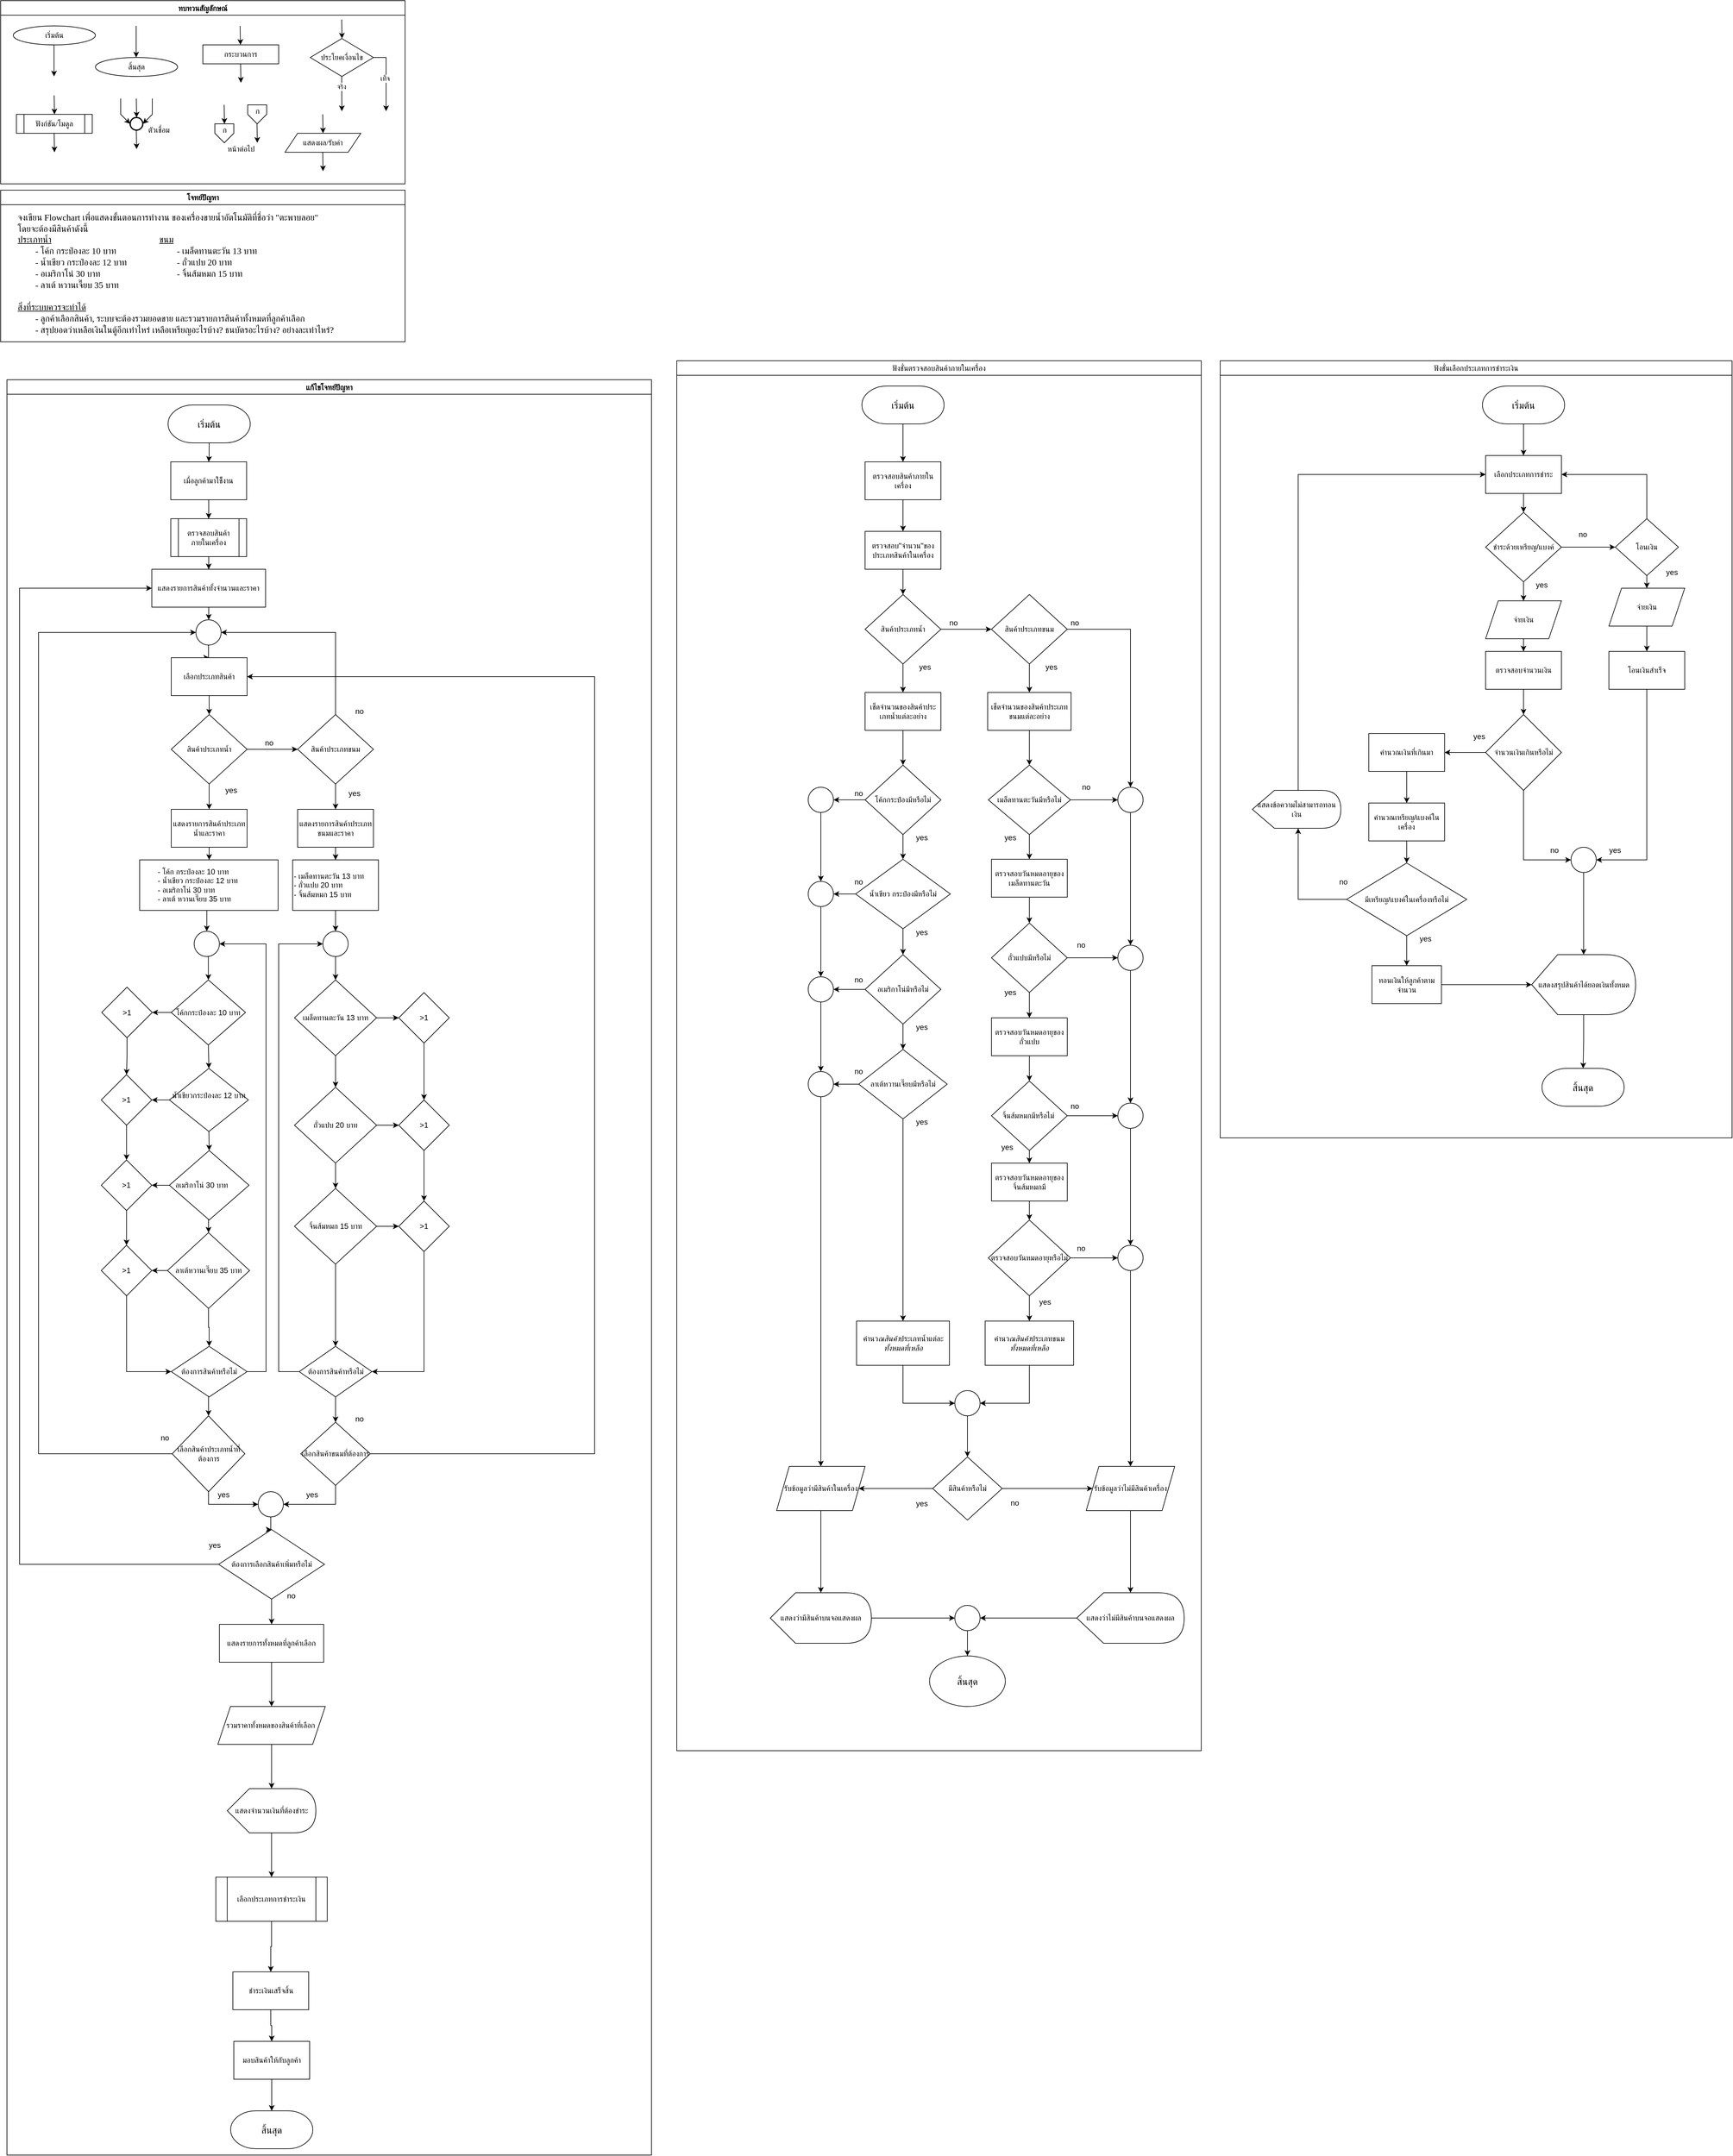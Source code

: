 <mxfile version="28.0.6">
  <diagram name="Page-1" id="FVG58N9kgJdOwaL1TY9Y">
    <mxGraphModel dx="2303" dy="800" grid="1" gridSize="10" guides="1" tooltips="1" connect="1" arrows="1" fold="1" page="1" pageScale="1" pageWidth="850" pageHeight="1100" math="0" shadow="0">
      <root>
        <mxCell id="0" />
        <mxCell id="1" parent="0" />
        <mxCell id="OOJSj3EKYJAeltkpP3Uc-1" value="ทบทวนสัญลักษณ์" style="swimlane;fontFamily=Sarabun;fontSource=https%3A%2F%2Ffonts.googleapis.com%2Fcss%3Ffamily%3DSarabun;" vertex="1" parent="1">
          <mxGeometry x="-720" y="20" width="640" height="290" as="geometry" />
        </mxCell>
        <mxCell id="OOJSj3EKYJAeltkpP3Uc-2" value="&lt;font data-font-src=&quot;https://fonts.googleapis.com/css?family=Sarabun&quot; face=&quot;Sarabun&quot;&gt;เริ่มต้น&lt;/font&gt;" style="ellipse;whiteSpace=wrap;html=1;" vertex="1" parent="OOJSj3EKYJAeltkpP3Uc-1">
          <mxGeometry x="20" y="40" width="130" height="30" as="geometry" />
        </mxCell>
        <mxCell id="OOJSj3EKYJAeltkpP3Uc-3" value="" style="endArrow=classic;html=1;rounded=0;" edge="1" parent="OOJSj3EKYJAeltkpP3Uc-1">
          <mxGeometry width="50" height="50" relative="1" as="geometry">
            <mxPoint x="84.5" y="70" as="sourcePoint" />
            <mxPoint x="84.5" y="120" as="targetPoint" />
          </mxGeometry>
        </mxCell>
        <mxCell id="OOJSj3EKYJAeltkpP3Uc-4" value="&lt;font face=&quot;Sarabun&quot;&gt;สิ้นสุด&lt;/font&gt;" style="ellipse;whiteSpace=wrap;html=1;" vertex="1" parent="OOJSj3EKYJAeltkpP3Uc-1">
          <mxGeometry x="150" y="90" width="130" height="30" as="geometry" />
        </mxCell>
        <mxCell id="OOJSj3EKYJAeltkpP3Uc-5" value="" style="endArrow=classic;html=1;rounded=0;" edge="1" parent="OOJSj3EKYJAeltkpP3Uc-1">
          <mxGeometry width="50" height="50" relative="1" as="geometry">
            <mxPoint x="214.5" y="40" as="sourcePoint" />
            <mxPoint x="214.5" y="90" as="targetPoint" />
          </mxGeometry>
        </mxCell>
        <mxCell id="OOJSj3EKYJAeltkpP3Uc-6" value="กระบวนการ" style="rounded=0;whiteSpace=wrap;html=1;fontFamily=Sarabun;fontSource=https%3A%2F%2Ffonts.googleapis.com%2Fcss%3Ffamily%3DSarabun;" vertex="1" parent="OOJSj3EKYJAeltkpP3Uc-1">
          <mxGeometry x="320" y="70" width="120" height="30" as="geometry" />
        </mxCell>
        <mxCell id="OOJSj3EKYJAeltkpP3Uc-7" value="" style="endArrow=classic;html=1;rounded=0;" edge="1" parent="OOJSj3EKYJAeltkpP3Uc-1">
          <mxGeometry width="50" height="50" relative="1" as="geometry">
            <mxPoint x="379" y="40" as="sourcePoint" />
            <mxPoint x="379.5" y="70" as="targetPoint" />
          </mxGeometry>
        </mxCell>
        <mxCell id="OOJSj3EKYJAeltkpP3Uc-8" value="" style="endArrow=classic;html=1;rounded=0;" edge="1" parent="OOJSj3EKYJAeltkpP3Uc-1">
          <mxGeometry width="50" height="50" relative="1" as="geometry">
            <mxPoint x="379.75" y="100" as="sourcePoint" />
            <mxPoint x="380.25" y="130" as="targetPoint" />
          </mxGeometry>
        </mxCell>
        <mxCell id="OOJSj3EKYJAeltkpP3Uc-9" value="ประโยคเงื่อนไข" style="rhombus;whiteSpace=wrap;html=1;fontFamily=Sarabun;fontSource=https%3A%2F%2Ffonts.googleapis.com%2Fcss%3Ffamily%3DSarabun;" vertex="1" parent="OOJSj3EKYJAeltkpP3Uc-1">
          <mxGeometry x="490" y="60" width="100" height="60" as="geometry" />
        </mxCell>
        <mxCell id="OOJSj3EKYJAeltkpP3Uc-10" value="" style="endArrow=classic;html=1;rounded=0;" edge="1" parent="OOJSj3EKYJAeltkpP3Uc-1">
          <mxGeometry width="50" height="50" relative="1" as="geometry">
            <mxPoint x="539.71" y="30" as="sourcePoint" />
            <mxPoint x="540.21" y="60" as="targetPoint" />
          </mxGeometry>
        </mxCell>
        <mxCell id="OOJSj3EKYJAeltkpP3Uc-11" value="" style="endArrow=classic;html=1;rounded=0;" edge="1" parent="OOJSj3EKYJAeltkpP3Uc-1">
          <mxGeometry width="50" height="50" relative="1" as="geometry">
            <mxPoint x="539.71" y="120" as="sourcePoint" />
            <mxPoint x="540" y="175" as="targetPoint" />
          </mxGeometry>
        </mxCell>
        <mxCell id="OOJSj3EKYJAeltkpP3Uc-12" value="จริง" style="edgeLabel;html=1;align=center;verticalAlign=middle;resizable=0;points=[];fontFamily=Sarabun;fontSource=https%3A%2F%2Ffonts.googleapis.com%2Fcss%3Ffamily%3DSarabun;" vertex="1" connectable="0" parent="OOJSj3EKYJAeltkpP3Uc-11">
          <mxGeometry x="-0.414" y="-1" relative="1" as="geometry">
            <mxPoint as="offset" />
          </mxGeometry>
        </mxCell>
        <mxCell id="OOJSj3EKYJAeltkpP3Uc-13" value="" style="endArrow=classic;html=1;rounded=0;exitX=1;exitY=0.5;exitDx=0;exitDy=0;" edge="1" parent="OOJSj3EKYJAeltkpP3Uc-1" source="OOJSj3EKYJAeltkpP3Uc-9">
          <mxGeometry width="50" height="50" relative="1" as="geometry">
            <mxPoint x="620" y="95" as="sourcePoint" />
            <mxPoint x="610" y="175" as="targetPoint" />
            <Array as="points">
              <mxPoint x="610" y="90" />
            </Array>
          </mxGeometry>
        </mxCell>
        <mxCell id="OOJSj3EKYJAeltkpP3Uc-14" value="&lt;font data-font-src=&quot;https://fonts.googleapis.com/css?family=Sarabun&quot; face=&quot;Sarabun&quot;&gt;เท็จ&lt;/font&gt;" style="edgeLabel;html=1;align=center;verticalAlign=middle;resizable=0;points=[];" vertex="1" connectable="0" parent="OOJSj3EKYJAeltkpP3Uc-13">
          <mxGeometry x="-0.002" y="-2" relative="1" as="geometry">
            <mxPoint as="offset" />
          </mxGeometry>
        </mxCell>
        <mxCell id="OOJSj3EKYJAeltkpP3Uc-15" value="&lt;font data-font-src=&quot;https://fonts.googleapis.com/css?family=Sarabun&quot; face=&quot;Sarabun&quot;&gt;ฟังก์ชัน/โมดูล&lt;/font&gt;" style="shape=process;whiteSpace=wrap;html=1;backgroundOutline=1;" vertex="1" parent="OOJSj3EKYJAeltkpP3Uc-1">
          <mxGeometry x="25" y="180" width="120" height="30" as="geometry" />
        </mxCell>
        <mxCell id="OOJSj3EKYJAeltkpP3Uc-16" value="" style="endArrow=classic;html=1;rounded=0;" edge="1" parent="OOJSj3EKYJAeltkpP3Uc-1">
          <mxGeometry width="50" height="50" relative="1" as="geometry">
            <mxPoint x="84.71" y="150" as="sourcePoint" />
            <mxPoint x="85.21" y="180" as="targetPoint" />
          </mxGeometry>
        </mxCell>
        <mxCell id="OOJSj3EKYJAeltkpP3Uc-17" value="" style="endArrow=classic;html=1;rounded=0;" edge="1" parent="OOJSj3EKYJAeltkpP3Uc-1">
          <mxGeometry width="50" height="50" relative="1" as="geometry">
            <mxPoint x="84.71" y="210" as="sourcePoint" />
            <mxPoint x="85.21" y="240" as="targetPoint" />
          </mxGeometry>
        </mxCell>
        <mxCell id="OOJSj3EKYJAeltkpP3Uc-18" value="" style="strokeWidth=2;html=1;shape=mxgraph.flowchart.start_2;whiteSpace=wrap;" vertex="1" parent="OOJSj3EKYJAeltkpP3Uc-1">
          <mxGeometry x="205" y="185" width="20" height="20" as="geometry" />
        </mxCell>
        <mxCell id="OOJSj3EKYJAeltkpP3Uc-19" value="" style="endArrow=classic;html=1;rounded=0;" edge="1" parent="OOJSj3EKYJAeltkpP3Uc-1">
          <mxGeometry width="50" height="50" relative="1" as="geometry">
            <mxPoint x="214.71" y="155" as="sourcePoint" />
            <mxPoint x="215.21" y="185" as="targetPoint" />
          </mxGeometry>
        </mxCell>
        <mxCell id="OOJSj3EKYJAeltkpP3Uc-20" value="" style="endArrow=classic;html=1;rounded=0;entryX=0;entryY=0.5;entryDx=0;entryDy=0;entryPerimeter=0;" edge="1" parent="OOJSj3EKYJAeltkpP3Uc-1" target="OOJSj3EKYJAeltkpP3Uc-18">
          <mxGeometry width="50" height="50" relative="1" as="geometry">
            <mxPoint x="190.0" y="155" as="sourcePoint" />
            <mxPoint x="190.5" y="185" as="targetPoint" />
            <Array as="points">
              <mxPoint x="190" y="180" />
            </Array>
          </mxGeometry>
        </mxCell>
        <mxCell id="OOJSj3EKYJAeltkpP3Uc-21" value="" style="endArrow=classic;html=1;rounded=0;entryX=1;entryY=0.5;entryDx=0;entryDy=0;entryPerimeter=0;" edge="1" parent="OOJSj3EKYJAeltkpP3Uc-1" target="OOJSj3EKYJAeltkpP3Uc-18">
          <mxGeometry width="50" height="50" relative="1" as="geometry">
            <mxPoint x="240.0" y="155" as="sourcePoint" />
            <mxPoint x="240.5" y="185" as="targetPoint" />
            <Array as="points">
              <mxPoint x="240" y="180" />
            </Array>
          </mxGeometry>
        </mxCell>
        <mxCell id="OOJSj3EKYJAeltkpP3Uc-22" value="" style="endArrow=classic;html=1;rounded=0;" edge="1" parent="OOJSj3EKYJAeltkpP3Uc-1">
          <mxGeometry width="50" height="50" relative="1" as="geometry">
            <mxPoint x="214.71" y="205" as="sourcePoint" />
            <mxPoint x="215.21" y="235" as="targetPoint" />
          </mxGeometry>
        </mxCell>
        <mxCell id="OOJSj3EKYJAeltkpP3Uc-23" value="&lt;font data-font-src=&quot;https://fonts.googleapis.com/css?family=Sarabun&quot; face=&quot;Sarabun&quot;&gt;ตัวเชื่อม&lt;/font&gt;" style="text;html=1;align=center;verticalAlign=middle;resizable=0;points=[];autosize=1;strokeColor=none;fillColor=none;" vertex="1" parent="OOJSj3EKYJAeltkpP3Uc-1">
          <mxGeometry x="220" y="190" width="60" height="30" as="geometry" />
        </mxCell>
        <mxCell id="OOJSj3EKYJAeltkpP3Uc-24" value="" style="endArrow=classic;html=1;rounded=0;" edge="1" parent="OOJSj3EKYJAeltkpP3Uc-1">
          <mxGeometry width="50" height="50" relative="1" as="geometry">
            <mxPoint x="353.71" y="165" as="sourcePoint" />
            <mxPoint x="354.21" y="195" as="targetPoint" />
          </mxGeometry>
        </mxCell>
        <mxCell id="OOJSj3EKYJAeltkpP3Uc-25" value="" style="verticalLabelPosition=bottom;verticalAlign=top;html=1;shape=offPageConnector;rounded=0;size=0.5;" vertex="1" parent="OOJSj3EKYJAeltkpP3Uc-1">
          <mxGeometry x="339" y="195" width="30" height="30" as="geometry" />
        </mxCell>
        <mxCell id="OOJSj3EKYJAeltkpP3Uc-26" value="" style="endArrow=classic;html=1;rounded=0;" edge="1" parent="OOJSj3EKYJAeltkpP3Uc-1">
          <mxGeometry width="50" height="50" relative="1" as="geometry">
            <mxPoint x="405.71" y="195" as="sourcePoint" />
            <mxPoint x="406.21" y="225" as="targetPoint" />
          </mxGeometry>
        </mxCell>
        <mxCell id="OOJSj3EKYJAeltkpP3Uc-27" value="" style="verticalLabelPosition=bottom;verticalAlign=top;html=1;shape=offPageConnector;rounded=0;size=0.5;" vertex="1" parent="OOJSj3EKYJAeltkpP3Uc-1">
          <mxGeometry x="391" y="165" width="30" height="30" as="geometry" />
        </mxCell>
        <mxCell id="OOJSj3EKYJAeltkpP3Uc-28" value="หน้าต่อไป" style="text;html=1;align=center;verticalAlign=middle;resizable=0;points=[];autosize=1;strokeColor=none;fillColor=none;fontFamily=Sarabun;fontSource=https%3A%2F%2Ffonts.googleapis.com%2Fcss%3Ffamily%3DSarabun;" vertex="1" parent="OOJSj3EKYJAeltkpP3Uc-1">
          <mxGeometry x="345" y="220" width="70" height="30" as="geometry" />
        </mxCell>
        <mxCell id="OOJSj3EKYJAeltkpP3Uc-29" value="ก" style="text;html=1;align=center;verticalAlign=middle;resizable=0;points=[];autosize=1;strokeColor=none;fillColor=none;fontFamily=Sarabun;fontSource=https%3A%2F%2Ffonts.googleapis.com%2Fcss%3Ffamily%3DSarabun;" vertex="1" parent="OOJSj3EKYJAeltkpP3Uc-1">
          <mxGeometry x="339" y="190" width="30" height="30" as="geometry" />
        </mxCell>
        <mxCell id="OOJSj3EKYJAeltkpP3Uc-30" value="ก" style="text;html=1;align=center;verticalAlign=middle;resizable=0;points=[];autosize=1;strokeColor=none;fillColor=none;fontFamily=Sarabun;fontSource=https%3A%2F%2Ffonts.googleapis.com%2Fcss%3Ffamily%3DSarabun;" vertex="1" parent="OOJSj3EKYJAeltkpP3Uc-1">
          <mxGeometry x="391" y="160" width="30" height="30" as="geometry" />
        </mxCell>
        <mxCell id="OOJSj3EKYJAeltkpP3Uc-31" value="แสดงผล/รับค่า" style="shape=parallelogram;perimeter=parallelogramPerimeter;whiteSpace=wrap;html=1;fixedSize=1;fontFamily=Sarabun;fontSource=https%3A%2F%2Ffonts.googleapis.com%2Fcss%3Ffamily%3DSarabun;" vertex="1" parent="OOJSj3EKYJAeltkpP3Uc-1">
          <mxGeometry x="450" y="210" width="120" height="30" as="geometry" />
        </mxCell>
        <mxCell id="OOJSj3EKYJAeltkpP3Uc-32" value="" style="endArrow=classic;html=1;rounded=0;" edge="1" parent="OOJSj3EKYJAeltkpP3Uc-1">
          <mxGeometry width="50" height="50" relative="1" as="geometry">
            <mxPoint x="509.71" y="180" as="sourcePoint" />
            <mxPoint x="510.21" y="210" as="targetPoint" />
          </mxGeometry>
        </mxCell>
        <mxCell id="OOJSj3EKYJAeltkpP3Uc-33" value="" style="endArrow=classic;html=1;rounded=0;" edge="1" parent="OOJSj3EKYJAeltkpP3Uc-1">
          <mxGeometry width="50" height="50" relative="1" as="geometry">
            <mxPoint x="509.71" y="240" as="sourcePoint" />
            <mxPoint x="510.21" y="270" as="targetPoint" />
          </mxGeometry>
        </mxCell>
        <mxCell id="OOJSj3EKYJAeltkpP3Uc-34" value="แก้ไขโจทย์ปัญหา" style="swimlane;fontFamily=Sarabun;fontSource=https%3A%2F%2Ffonts.googleapis.com%2Fcss%3Ffamily%3DSarabun;" vertex="1" parent="1">
          <mxGeometry x="-710" y="620" width="1020" height="2810" as="geometry" />
        </mxCell>
        <mxCell id="OOJSj3EKYJAeltkpP3Uc-236" style="edgeStyle=orthogonalEdgeStyle;rounded=0;orthogonalLoop=1;jettySize=auto;html=1;entryX=0.5;entryY=0;entryDx=0;entryDy=0;" edge="1" parent="OOJSj3EKYJAeltkpP3Uc-34" source="OOJSj3EKYJAeltkpP3Uc-36" target="OOJSj3EKYJAeltkpP3Uc-235">
          <mxGeometry relative="1" as="geometry" />
        </mxCell>
        <mxCell id="OOJSj3EKYJAeltkpP3Uc-36" value="&lt;font style=&quot;font-size: 15px;&quot;&gt;เริ่มต้น&lt;/font&gt;" style="strokeWidth=1;html=1;shape=mxgraph.flowchart.terminator;whiteSpace=wrap;" vertex="1" parent="OOJSj3EKYJAeltkpP3Uc-34">
          <mxGeometry x="255" y="40" width="130" height="60" as="geometry" />
        </mxCell>
        <mxCell id="OOJSj3EKYJAeltkpP3Uc-37" value="" style="edgeStyle=orthogonalEdgeStyle;rounded=0;orthogonalLoop=1;jettySize=auto;html=1;" edge="1" parent="OOJSj3EKYJAeltkpP3Uc-34" source="OOJSj3EKYJAeltkpP3Uc-803" target="OOJSj3EKYJAeltkpP3Uc-59">
          <mxGeometry relative="1" as="geometry" />
        </mxCell>
        <mxCell id="OOJSj3EKYJAeltkpP3Uc-38" value="แสดงรายการสินค้าทั้งจำนวนและราคา" style="rounded=0;whiteSpace=wrap;html=1;" vertex="1" parent="OOJSj3EKYJAeltkpP3Uc-34">
          <mxGeometry x="229.25" y="300" width="180" height="60" as="geometry" />
        </mxCell>
        <mxCell id="OOJSj3EKYJAeltkpP3Uc-39" value="" style="edgeStyle=orthogonalEdgeStyle;rounded=0;orthogonalLoop=1;jettySize=auto;html=1;" edge="1" parent="OOJSj3EKYJAeltkpP3Uc-34" source="OOJSj3EKYJAeltkpP3Uc-41" target="OOJSj3EKYJAeltkpP3Uc-43">
          <mxGeometry relative="1" as="geometry" />
        </mxCell>
        <mxCell id="OOJSj3EKYJAeltkpP3Uc-40" value="" style="edgeStyle=orthogonalEdgeStyle;rounded=0;orthogonalLoop=1;jettySize=auto;html=1;" edge="1" parent="OOJSj3EKYJAeltkpP3Uc-34" source="OOJSj3EKYJAeltkpP3Uc-41" target="OOJSj3EKYJAeltkpP3Uc-46">
          <mxGeometry relative="1" as="geometry" />
        </mxCell>
        <mxCell id="OOJSj3EKYJAeltkpP3Uc-41" value="สินค้าประเภทนํ้า" style="rhombus;whiteSpace=wrap;html=1;" vertex="1" parent="OOJSj3EKYJAeltkpP3Uc-34">
          <mxGeometry x="260" y="530" width="120" height="110" as="geometry" />
        </mxCell>
        <mxCell id="OOJSj3EKYJAeltkpP3Uc-42" value="" style="edgeStyle=orthogonalEdgeStyle;rounded=0;orthogonalLoop=1;jettySize=auto;html=1;" edge="1" parent="OOJSj3EKYJAeltkpP3Uc-34" source="OOJSj3EKYJAeltkpP3Uc-43" target="OOJSj3EKYJAeltkpP3Uc-53">
          <mxGeometry relative="1" as="geometry" />
        </mxCell>
        <mxCell id="OOJSj3EKYJAeltkpP3Uc-805" style="edgeStyle=orthogonalEdgeStyle;rounded=0;orthogonalLoop=1;jettySize=auto;html=1;entryX=1;entryY=0.5;entryDx=0;entryDy=0;" edge="1" parent="OOJSj3EKYJAeltkpP3Uc-34" source="OOJSj3EKYJAeltkpP3Uc-43" target="OOJSj3EKYJAeltkpP3Uc-803">
          <mxGeometry relative="1" as="geometry">
            <Array as="points">
              <mxPoint x="520" y="400" />
            </Array>
          </mxGeometry>
        </mxCell>
        <mxCell id="OOJSj3EKYJAeltkpP3Uc-43" value="สินค้าประเภทขนม" style="rhombus;whiteSpace=wrap;html=1;" vertex="1" parent="OOJSj3EKYJAeltkpP3Uc-34">
          <mxGeometry x="460" y="530" width="120" height="110" as="geometry" />
        </mxCell>
        <mxCell id="OOJSj3EKYJAeltkpP3Uc-44" value="no" style="text;html=1;align=center;verticalAlign=middle;whiteSpace=wrap;rounded=0;" vertex="1" parent="OOJSj3EKYJAeltkpP3Uc-34">
          <mxGeometry x="385" y="560" width="60" height="30" as="geometry" />
        </mxCell>
        <mxCell id="OOJSj3EKYJAeltkpP3Uc-45" style="edgeStyle=orthogonalEdgeStyle;rounded=0;orthogonalLoop=1;jettySize=auto;html=1;entryX=0.5;entryY=0;entryDx=0;entryDy=0;" edge="1" parent="OOJSj3EKYJAeltkpP3Uc-34" source="OOJSj3EKYJAeltkpP3Uc-46" target="OOJSj3EKYJAeltkpP3Uc-76">
          <mxGeometry relative="1" as="geometry" />
        </mxCell>
        <mxCell id="OOJSj3EKYJAeltkpP3Uc-46" value="แสดงรายการสินค้าประเภทนํ้าและราคา" style="whiteSpace=wrap;html=1;" vertex="1" parent="OOJSj3EKYJAeltkpP3Uc-34">
          <mxGeometry x="260" y="680" width="120" height="60" as="geometry" />
        </mxCell>
        <mxCell id="OOJSj3EKYJAeltkpP3Uc-47" value="yes" style="text;html=1;align=center;verticalAlign=middle;whiteSpace=wrap;rounded=0;" vertex="1" parent="OOJSj3EKYJAeltkpP3Uc-34">
          <mxGeometry x="325" y="635" width="60" height="30" as="geometry" />
        </mxCell>
        <mxCell id="OOJSj3EKYJAeltkpP3Uc-48" style="edgeStyle=orthogonalEdgeStyle;rounded=0;orthogonalLoop=1;jettySize=auto;html=1;entryX=0;entryY=0.5;entryDx=0;entryDy=0;exitX=0;exitY=0.5;exitDx=0;exitDy=0;" edge="1" parent="OOJSj3EKYJAeltkpP3Uc-34" source="OOJSj3EKYJAeltkpP3Uc-50" target="OOJSj3EKYJAeltkpP3Uc-803">
          <mxGeometry relative="1" as="geometry">
            <Array as="points">
              <mxPoint x="50" y="1700" />
              <mxPoint x="50" y="400" />
            </Array>
          </mxGeometry>
        </mxCell>
        <mxCell id="OOJSj3EKYJAeltkpP3Uc-822" style="edgeStyle=orthogonalEdgeStyle;rounded=0;orthogonalLoop=1;jettySize=auto;html=1;entryX=0;entryY=0.5;entryDx=0;entryDy=0;exitX=0.5;exitY=1;exitDx=0;exitDy=0;" edge="1" parent="OOJSj3EKYJAeltkpP3Uc-34" source="OOJSj3EKYJAeltkpP3Uc-50" target="OOJSj3EKYJAeltkpP3Uc-62">
          <mxGeometry relative="1" as="geometry" />
        </mxCell>
        <mxCell id="OOJSj3EKYJAeltkpP3Uc-50" value="เลือกสินค้าประเภทนํ้าที่ต้องการ" style="rhombus;whiteSpace=wrap;html=1;" vertex="1" parent="OOJSj3EKYJAeltkpP3Uc-34">
          <mxGeometry x="261.5" y="1640" width="115" height="120" as="geometry" />
        </mxCell>
        <mxCell id="OOJSj3EKYJAeltkpP3Uc-51" value="no" style="text;html=1;align=center;verticalAlign=middle;whiteSpace=wrap;rounded=0;" vertex="1" parent="OOJSj3EKYJAeltkpP3Uc-34">
          <mxGeometry x="220" y="1660" width="60" height="30" as="geometry" />
        </mxCell>
        <mxCell id="OOJSj3EKYJAeltkpP3Uc-256" value="" style="edgeStyle=orthogonalEdgeStyle;rounded=0;orthogonalLoop=1;jettySize=auto;html=1;" edge="1" parent="OOJSj3EKYJAeltkpP3Uc-34" source="OOJSj3EKYJAeltkpP3Uc-53" target="OOJSj3EKYJAeltkpP3Uc-78">
          <mxGeometry relative="1" as="geometry" />
        </mxCell>
        <mxCell id="OOJSj3EKYJAeltkpP3Uc-53" value="แสดงรายการสินค้าประเภทขนมและราคา" style="whiteSpace=wrap;html=1;" vertex="1" parent="OOJSj3EKYJAeltkpP3Uc-34">
          <mxGeometry x="460" y="680" width="120" height="60" as="geometry" />
        </mxCell>
        <mxCell id="OOJSj3EKYJAeltkpP3Uc-54" style="edgeStyle=orthogonalEdgeStyle;rounded=0;orthogonalLoop=1;jettySize=auto;html=1;entryX=1;entryY=0.5;entryDx=0;entryDy=0;" edge="1" parent="OOJSj3EKYJAeltkpP3Uc-34" source="OOJSj3EKYJAeltkpP3Uc-56" target="OOJSj3EKYJAeltkpP3Uc-59">
          <mxGeometry relative="1" as="geometry">
            <Array as="points">
              <mxPoint x="930" y="1700" />
              <mxPoint x="930" y="470" />
            </Array>
          </mxGeometry>
        </mxCell>
        <mxCell id="OOJSj3EKYJAeltkpP3Uc-55" style="edgeStyle=orthogonalEdgeStyle;rounded=0;orthogonalLoop=1;jettySize=auto;html=1;entryX=1;entryY=0.5;entryDx=0;entryDy=0;" edge="1" parent="OOJSj3EKYJAeltkpP3Uc-34" source="OOJSj3EKYJAeltkpP3Uc-56" target="OOJSj3EKYJAeltkpP3Uc-62">
          <mxGeometry relative="1" as="geometry">
            <Array as="points">
              <mxPoint x="520" y="1780" />
            </Array>
          </mxGeometry>
        </mxCell>
        <mxCell id="OOJSj3EKYJAeltkpP3Uc-56" value="เลือกสินค้าขนมที่ต้องการ" style="rhombus;whiteSpace=wrap;html=1;" vertex="1" parent="OOJSj3EKYJAeltkpP3Uc-34">
          <mxGeometry x="464.99" y="1650" width="110" height="100" as="geometry" />
        </mxCell>
        <mxCell id="OOJSj3EKYJAeltkpP3Uc-57" value="yes" style="text;html=1;align=center;verticalAlign=middle;whiteSpace=wrap;rounded=0;" vertex="1" parent="OOJSj3EKYJAeltkpP3Uc-34">
          <mxGeometry x="520" y="640" width="60" height="30" as="geometry" />
        </mxCell>
        <mxCell id="OOJSj3EKYJAeltkpP3Uc-58" style="edgeStyle=orthogonalEdgeStyle;rounded=0;orthogonalLoop=1;jettySize=auto;html=1;entryX=0.5;entryY=0;entryDx=0;entryDy=0;" edge="1" parent="OOJSj3EKYJAeltkpP3Uc-34" source="OOJSj3EKYJAeltkpP3Uc-59" target="OOJSj3EKYJAeltkpP3Uc-41">
          <mxGeometry relative="1" as="geometry" />
        </mxCell>
        <mxCell id="OOJSj3EKYJAeltkpP3Uc-59" value="เลือกประเภทสินค้า" style="rounded=0;whiteSpace=wrap;html=1;" vertex="1" parent="OOJSj3EKYJAeltkpP3Uc-34">
          <mxGeometry x="260" y="440" width="120" height="60" as="geometry" />
        </mxCell>
        <mxCell id="OOJSj3EKYJAeltkpP3Uc-60" value="no" style="text;html=1;align=center;verticalAlign=middle;whiteSpace=wrap;rounded=0;" vertex="1" parent="OOJSj3EKYJAeltkpP3Uc-34">
          <mxGeometry x="527.88" y="1630" width="60" height="30" as="geometry" />
        </mxCell>
        <mxCell id="OOJSj3EKYJAeltkpP3Uc-61" value="" style="edgeStyle=orthogonalEdgeStyle;rounded=0;orthogonalLoop=1;jettySize=auto;html=1;" edge="1" parent="OOJSj3EKYJAeltkpP3Uc-34" source="OOJSj3EKYJAeltkpP3Uc-62" target="OOJSj3EKYJAeltkpP3Uc-65">
          <mxGeometry relative="1" as="geometry" />
        </mxCell>
        <mxCell id="OOJSj3EKYJAeltkpP3Uc-62" value="" style="ellipse;whiteSpace=wrap;html=1;aspect=fixed;" vertex="1" parent="OOJSj3EKYJAeltkpP3Uc-34">
          <mxGeometry x="397.5" y="1760" width="40" height="40" as="geometry" />
        </mxCell>
        <mxCell id="OOJSj3EKYJAeltkpP3Uc-64" style="edgeStyle=orthogonalEdgeStyle;rounded=0;orthogonalLoop=1;jettySize=auto;html=1;entryX=0;entryY=0.5;entryDx=0;entryDy=0;" edge="1" parent="OOJSj3EKYJAeltkpP3Uc-34" source="OOJSj3EKYJAeltkpP3Uc-65" target="OOJSj3EKYJAeltkpP3Uc-38">
          <mxGeometry relative="1" as="geometry">
            <Array as="points">
              <mxPoint x="20" y="1875" />
              <mxPoint x="20" y="330" />
            </Array>
          </mxGeometry>
        </mxCell>
        <mxCell id="OOJSj3EKYJAeltkpP3Uc-623" value="" style="edgeStyle=orthogonalEdgeStyle;rounded=0;orthogonalLoop=1;jettySize=auto;html=1;" edge="1" parent="OOJSj3EKYJAeltkpP3Uc-34" source="OOJSj3EKYJAeltkpP3Uc-65" target="OOJSj3EKYJAeltkpP3Uc-69">
          <mxGeometry relative="1" as="geometry" />
        </mxCell>
        <mxCell id="OOJSj3EKYJAeltkpP3Uc-65" value="ต้องการเลือกสินค้าเพิ่มหรือไม่" style="rhombus;whiteSpace=wrap;html=1;" vertex="1" parent="OOJSj3EKYJAeltkpP3Uc-34">
          <mxGeometry x="335" y="1820" width="167.5" height="110" as="geometry" />
        </mxCell>
        <mxCell id="OOJSj3EKYJAeltkpP3Uc-66" value="yes" style="text;html=1;align=center;verticalAlign=middle;whiteSpace=wrap;rounded=0;" vertex="1" parent="OOJSj3EKYJAeltkpP3Uc-34">
          <mxGeometry x="312.5" y="1750" width="60" height="30" as="geometry" />
        </mxCell>
        <mxCell id="OOJSj3EKYJAeltkpP3Uc-67" value="yes" style="text;html=1;align=center;verticalAlign=middle;whiteSpace=wrap;rounded=0;" vertex="1" parent="OOJSj3EKYJAeltkpP3Uc-34">
          <mxGeometry x="452.5" y="1750" width="60" height="30" as="geometry" />
        </mxCell>
        <mxCell id="OOJSj3EKYJAeltkpP3Uc-72" value="yes" style="text;html=1;align=center;verticalAlign=middle;whiteSpace=wrap;rounded=0;" vertex="1" parent="OOJSj3EKYJAeltkpP3Uc-34">
          <mxGeometry x="299" y="1830" width="60" height="30" as="geometry" />
        </mxCell>
        <mxCell id="OOJSj3EKYJAeltkpP3Uc-73" value="no" style="text;html=1;align=center;verticalAlign=middle;whiteSpace=wrap;rounded=0;" vertex="1" parent="OOJSj3EKYJAeltkpP3Uc-34">
          <mxGeometry x="420" y="1910" width="60" height="30" as="geometry" />
        </mxCell>
        <mxCell id="OOJSj3EKYJAeltkpP3Uc-75" style="edgeStyle=orthogonalEdgeStyle;rounded=0;orthogonalLoop=1;jettySize=auto;html=1;exitX=0.5;exitY=1;exitDx=0;exitDy=0;entryX=0.5;entryY=0;entryDx=0;entryDy=0;" edge="1" parent="OOJSj3EKYJAeltkpP3Uc-34" source="OOJSj3EKYJAeltkpP3Uc-850" target="OOJSj3EKYJAeltkpP3Uc-50">
          <mxGeometry relative="1" as="geometry" />
        </mxCell>
        <mxCell id="OOJSj3EKYJAeltkpP3Uc-76" value="&lt;div&gt;&lt;span style=&quot;white-space: pre;&quot;&gt;&#x9;&lt;/span&gt;- โค้ก กระป๋องละ 10 บาท&lt;span style=&quot;white-space:pre&quot;&gt;&#x9;&#x9;&lt;/span&gt;&lt;/div&gt;&lt;div&gt;&lt;span style=&quot;white-space: pre;&quot;&gt;&#x9;&lt;/span&gt;- น้ำเขียว กระป๋องละ 12 บาท&lt;span style=&quot;white-space:pre&quot;&gt;&#x9;&#x9;&lt;/span&gt;&lt;/div&gt;&lt;div&gt;&lt;span style=&quot;background-color: transparent; color: light-dark(rgb(0, 0, 0), rgb(255, 255, 255));&quot;&gt;&lt;span style=&quot;white-space: pre;&quot;&gt;&#x9;&lt;/span&gt;- อเมริกาโน่ 30 บาท&lt;/span&gt;&lt;span style=&quot;background-color: transparent; color: light-dark(rgb(0, 0, 0), rgb(255, 255, 255)); white-space: pre;&quot;&gt;&#x9;&lt;/span&gt;&lt;/div&gt;&lt;div&gt;&lt;span style=&quot;background-color: transparent; color: light-dark(rgb(0, 0, 0), rgb(255, 255, 255));&quot;&gt;&lt;span style=&quot;white-space: pre;&quot;&gt;&#x9;&lt;/span&gt;- ลาเต้ หวานเจี๊ยบ 35 บาท&lt;/span&gt;&lt;/div&gt;" style="whiteSpace=wrap;html=1;align=left;" vertex="1" parent="OOJSj3EKYJAeltkpP3Uc-34">
          <mxGeometry x="210" y="760" width="219.14" height="80" as="geometry" />
        </mxCell>
        <mxCell id="OOJSj3EKYJAeltkpP3Uc-77" value="" style="edgeStyle=orthogonalEdgeStyle;rounded=0;orthogonalLoop=1;jettySize=auto;html=1;exitX=0.5;exitY=1;exitDx=0;exitDy=0;" edge="1" parent="OOJSj3EKYJAeltkpP3Uc-34" source="OOJSj3EKYJAeltkpP3Uc-852" target="OOJSj3EKYJAeltkpP3Uc-56">
          <mxGeometry relative="1" as="geometry" />
        </mxCell>
        <mxCell id="OOJSj3EKYJAeltkpP3Uc-78" value="&lt;div&gt;- เมล็ดทานตะวัน 13 บาท&lt;/div&gt;&lt;div&gt;- ถั่วแปบ 20 บาท&lt;/div&gt;&lt;div style=&quot;&quot;&gt;- จิ้นส้มหมก 15 บาท&lt;/div&gt;" style="whiteSpace=wrap;html=1;align=left;" vertex="1" parent="OOJSj3EKYJAeltkpP3Uc-34">
          <mxGeometry x="452.13" y="760" width="135.75" height="80" as="geometry" />
        </mxCell>
        <mxCell id="OOJSj3EKYJAeltkpP3Uc-238" value="" style="edgeStyle=orthogonalEdgeStyle;rounded=0;orthogonalLoop=1;jettySize=auto;html=1;" edge="1" parent="OOJSj3EKYJAeltkpP3Uc-34" source="OOJSj3EKYJAeltkpP3Uc-140" target="OOJSj3EKYJAeltkpP3Uc-38">
          <mxGeometry relative="1" as="geometry" />
        </mxCell>
        <mxCell id="OOJSj3EKYJAeltkpP3Uc-140" value="ตรวจสอบสินค้าภายในเครื่อง" style="shape=process;whiteSpace=wrap;html=1;backgroundOutline=1;" vertex="1" parent="OOJSj3EKYJAeltkpP3Uc-34">
          <mxGeometry x="259.25" y="220" width="120" height="60" as="geometry" />
        </mxCell>
        <mxCell id="OOJSj3EKYJAeltkpP3Uc-237" style="edgeStyle=orthogonalEdgeStyle;rounded=0;orthogonalLoop=1;jettySize=auto;html=1;entryX=0.5;entryY=0;entryDx=0;entryDy=0;" edge="1" parent="OOJSj3EKYJAeltkpP3Uc-34" source="OOJSj3EKYJAeltkpP3Uc-235" target="OOJSj3EKYJAeltkpP3Uc-140">
          <mxGeometry relative="1" as="geometry" />
        </mxCell>
        <mxCell id="OOJSj3EKYJAeltkpP3Uc-235" value="เมื่อลูกค้ามาใช้็งาน" style="rounded=0;whiteSpace=wrap;html=1;" vertex="1" parent="OOJSj3EKYJAeltkpP3Uc-34">
          <mxGeometry x="259.25" y="130" width="120" height="60" as="geometry" />
        </mxCell>
        <mxCell id="OOJSj3EKYJAeltkpP3Uc-641" style="edgeStyle=orthogonalEdgeStyle;rounded=0;orthogonalLoop=1;jettySize=auto;html=1;entryX=0.5;entryY=0;entryDx=0;entryDy=0;" edge="1" parent="OOJSj3EKYJAeltkpP3Uc-34" source="OOJSj3EKYJAeltkpP3Uc-83" target="OOJSj3EKYJAeltkpP3Uc-626">
          <mxGeometry relative="1" as="geometry" />
        </mxCell>
        <mxCell id="OOJSj3EKYJAeltkpP3Uc-83" value="แสดงจำนวนเงินที่ต้องชำระ" style="shape=display;whiteSpace=wrap;html=1;" vertex="1" parent="OOJSj3EKYJAeltkpP3Uc-34">
          <mxGeometry x="348.62" y="2230" width="140.25" height="70" as="geometry" />
        </mxCell>
        <mxCell id="OOJSj3EKYJAeltkpP3Uc-639" value="" style="edgeStyle=orthogonalEdgeStyle;rounded=0;orthogonalLoop=1;jettySize=auto;html=1;" edge="1" parent="OOJSj3EKYJAeltkpP3Uc-34" source="OOJSj3EKYJAeltkpP3Uc-69" target="OOJSj3EKYJAeltkpP3Uc-637">
          <mxGeometry relative="1" as="geometry" />
        </mxCell>
        <mxCell id="OOJSj3EKYJAeltkpP3Uc-69" value="แสดงรายการทั้งหมดที่ลูกค้าเลือก" style="whiteSpace=wrap;html=1;" vertex="1" parent="OOJSj3EKYJAeltkpP3Uc-34">
          <mxGeometry x="336.25" y="1970" width="165" height="60" as="geometry" />
        </mxCell>
        <mxCell id="OOJSj3EKYJAeltkpP3Uc-648" value="" style="edgeStyle=orthogonalEdgeStyle;rounded=0;orthogonalLoop=1;jettySize=auto;html=1;" edge="1" parent="OOJSj3EKYJAeltkpP3Uc-34" source="OOJSj3EKYJAeltkpP3Uc-626" target="OOJSj3EKYJAeltkpP3Uc-107">
          <mxGeometry relative="1" as="geometry" />
        </mxCell>
        <mxCell id="OOJSj3EKYJAeltkpP3Uc-626" value="เลือกประเภทการชำระเงิน" style="shape=process;whiteSpace=wrap;html=1;backgroundOutline=1;" vertex="1" parent="OOJSj3EKYJAeltkpP3Uc-34">
          <mxGeometry x="330.62" y="2370" width="176.25" height="70" as="geometry" />
        </mxCell>
        <mxCell id="OOJSj3EKYJAeltkpP3Uc-640" value="" style="edgeStyle=orthogonalEdgeStyle;rounded=0;orthogonalLoop=1;jettySize=auto;html=1;" edge="1" parent="OOJSj3EKYJAeltkpP3Uc-34" source="OOJSj3EKYJAeltkpP3Uc-637" target="OOJSj3EKYJAeltkpP3Uc-83">
          <mxGeometry relative="1" as="geometry" />
        </mxCell>
        <mxCell id="OOJSj3EKYJAeltkpP3Uc-637" value="รวมราคาทั้งหมดของสินค้าที่เลือก&amp;nbsp;" style="shape=parallelogram;perimeter=parallelogramPerimeter;whiteSpace=wrap;html=1;fixedSize=1;" vertex="1" parent="OOJSj3EKYJAeltkpP3Uc-34">
          <mxGeometry x="333.75" y="2100" width="170" height="60" as="geometry" />
        </mxCell>
        <mxCell id="OOJSj3EKYJAeltkpP3Uc-74" value="&lt;span style=&quot;font-size: 15px;&quot;&gt;สิ้นสุด&lt;/span&gt;" style="strokeWidth=1;html=1;shape=mxgraph.flowchart.terminator;whiteSpace=wrap;" vertex="1" parent="OOJSj3EKYJAeltkpP3Uc-34">
          <mxGeometry x="354.0" y="2740" width="130" height="60" as="geometry" />
        </mxCell>
        <mxCell id="OOJSj3EKYJAeltkpP3Uc-106" style="edgeStyle=orthogonalEdgeStyle;rounded=0;orthogonalLoop=1;jettySize=auto;html=1;exitX=0.5;exitY=1;exitDx=0;exitDy=0;entryX=0.5;entryY=0;entryDx=0;entryDy=0;" edge="1" parent="OOJSj3EKYJAeltkpP3Uc-34" source="OOJSj3EKYJAeltkpP3Uc-107" target="OOJSj3EKYJAeltkpP3Uc-120">
          <mxGeometry relative="1" as="geometry" />
        </mxCell>
        <mxCell id="OOJSj3EKYJAeltkpP3Uc-107" value="&lt;span style=&quot;font-size: 12px;&quot;&gt;ชำระเงินเสร็จสิ้น&lt;/span&gt;" style="rounded=0;whiteSpace=wrap;html=1;" vertex="1" parent="OOJSj3EKYJAeltkpP3Uc-34">
          <mxGeometry x="357.5" y="2520" width="120" height="60" as="geometry" />
        </mxCell>
        <mxCell id="OOJSj3EKYJAeltkpP3Uc-120" value="มอบสินค้าให้กับลูกค้า" style="rounded=0;whiteSpace=wrap;html=1;" vertex="1" parent="OOJSj3EKYJAeltkpP3Uc-34">
          <mxGeometry x="359.0" y="2630" width="120" height="60" as="geometry" />
        </mxCell>
        <mxCell id="OOJSj3EKYJAeltkpP3Uc-121" style="edgeStyle=orthogonalEdgeStyle;rounded=0;orthogonalLoop=1;jettySize=auto;html=1;entryX=0.5;entryY=0;entryDx=0;entryDy=0;entryPerimeter=0;" edge="1" parent="OOJSj3EKYJAeltkpP3Uc-34" source="OOJSj3EKYJAeltkpP3Uc-120" target="OOJSj3EKYJAeltkpP3Uc-74">
          <mxGeometry relative="1" as="geometry" />
        </mxCell>
        <mxCell id="OOJSj3EKYJAeltkpP3Uc-672" value="no" style="text;html=1;align=center;verticalAlign=middle;whiteSpace=wrap;rounded=0;" vertex="1" parent="OOJSj3EKYJAeltkpP3Uc-34">
          <mxGeometry x="527.87" y="510" width="60" height="30" as="geometry" />
        </mxCell>
        <mxCell id="OOJSj3EKYJAeltkpP3Uc-804" value="" style="edgeStyle=orthogonalEdgeStyle;rounded=0;orthogonalLoop=1;jettySize=auto;html=1;" edge="1" parent="OOJSj3EKYJAeltkpP3Uc-34" source="OOJSj3EKYJAeltkpP3Uc-38" target="OOJSj3EKYJAeltkpP3Uc-803">
          <mxGeometry relative="1" as="geometry">
            <mxPoint x="-401" y="980" as="sourcePoint" />
            <mxPoint x="-400" y="1060" as="targetPoint" />
          </mxGeometry>
        </mxCell>
        <mxCell id="OOJSj3EKYJAeltkpP3Uc-803" value="" style="ellipse;whiteSpace=wrap;html=1;aspect=fixed;" vertex="1" parent="OOJSj3EKYJAeltkpP3Uc-34">
          <mxGeometry x="299" y="380" width="40" height="40" as="geometry" />
        </mxCell>
        <mxCell id="OOJSj3EKYJAeltkpP3Uc-814" value="" style="edgeStyle=orthogonalEdgeStyle;rounded=0;orthogonalLoop=1;jettySize=auto;html=1;exitX=0.5;exitY=1;exitDx=0;exitDy=0;entryX=0.5;entryY=0;entryDx=0;entryDy=0;" edge="1" parent="OOJSj3EKYJAeltkpP3Uc-34" source="OOJSj3EKYJAeltkpP3Uc-846" target="OOJSj3EKYJAeltkpP3Uc-806">
          <mxGeometry relative="1" as="geometry">
            <mxPoint x="-400" y="1500" as="sourcePoint" />
            <mxPoint x="-401" y="1970" as="targetPoint" />
          </mxGeometry>
        </mxCell>
        <mxCell id="OOJSj3EKYJAeltkpP3Uc-831" value="" style="edgeStyle=orthogonalEdgeStyle;rounded=0;orthogonalLoop=1;jettySize=auto;html=1;" edge="1" parent="OOJSj3EKYJAeltkpP3Uc-34" source="OOJSj3EKYJAeltkpP3Uc-806" target="OOJSj3EKYJAeltkpP3Uc-823">
          <mxGeometry relative="1" as="geometry" />
        </mxCell>
        <mxCell id="OOJSj3EKYJAeltkpP3Uc-806" value="โค้กกระป๋องละ&lt;span style=&quot;text-align: left;&quot;&gt;&amp;nbsp;10 บาท&lt;/span&gt;" style="rhombus;whiteSpace=wrap;html=1;" vertex="1" parent="OOJSj3EKYJAeltkpP3Uc-34">
          <mxGeometry x="260" y="950" width="117.49" height="103" as="geometry" />
        </mxCell>
        <mxCell id="OOJSj3EKYJAeltkpP3Uc-815" value="" style="edgeStyle=orthogonalEdgeStyle;rounded=0;orthogonalLoop=1;jettySize=auto;html=1;exitX=0.5;exitY=1;exitDx=0;exitDy=0;entryX=0.5;entryY=0;entryDx=0;entryDy=0;" edge="1" parent="OOJSj3EKYJAeltkpP3Uc-34" source="OOJSj3EKYJAeltkpP3Uc-806" target="OOJSj3EKYJAeltkpP3Uc-807">
          <mxGeometry relative="1" as="geometry">
            <mxPoint x="-400" y="1770" as="sourcePoint" />
            <mxPoint x="-401" y="2060" as="targetPoint" />
          </mxGeometry>
        </mxCell>
        <mxCell id="OOJSj3EKYJAeltkpP3Uc-832" value="" style="edgeStyle=orthogonalEdgeStyle;rounded=0;orthogonalLoop=1;jettySize=auto;html=1;" edge="1" parent="OOJSj3EKYJAeltkpP3Uc-34" source="OOJSj3EKYJAeltkpP3Uc-807" target="OOJSj3EKYJAeltkpP3Uc-826">
          <mxGeometry relative="1" as="geometry" />
        </mxCell>
        <mxCell id="OOJSj3EKYJAeltkpP3Uc-807" value="&lt;span style=&quot;text-align: left;&quot;&gt;น้ำเขียวกระป๋องละ 12 บาท&lt;/span&gt;&lt;span style=&quot;text-align: left; white-space: pre;&quot;&gt;&#x9;&lt;/span&gt;" style="rhombus;whiteSpace=wrap;html=1;" vertex="1" parent="OOJSj3EKYJAeltkpP3Uc-34">
          <mxGeometry x="257.08" y="1090" width="124.99" height="100" as="geometry" />
        </mxCell>
        <mxCell id="OOJSj3EKYJAeltkpP3Uc-816" value="" style="edgeStyle=orthogonalEdgeStyle;rounded=0;orthogonalLoop=1;jettySize=auto;html=1;exitX=0.5;exitY=1;exitDx=0;exitDy=0;entryX=0.5;entryY=0;entryDx=0;entryDy=0;" edge="1" parent="OOJSj3EKYJAeltkpP3Uc-34" source="OOJSj3EKYJAeltkpP3Uc-807" target="OOJSj3EKYJAeltkpP3Uc-810">
          <mxGeometry relative="1" as="geometry">
            <mxPoint x="-391" y="1840" as="sourcePoint" />
            <mxPoint x="-391" y="2050" as="targetPoint" />
          </mxGeometry>
        </mxCell>
        <mxCell id="OOJSj3EKYJAeltkpP3Uc-833" value="" style="edgeStyle=orthogonalEdgeStyle;rounded=0;orthogonalLoop=1;jettySize=auto;html=1;" edge="1" parent="OOJSj3EKYJAeltkpP3Uc-34" source="OOJSj3EKYJAeltkpP3Uc-810" target="OOJSj3EKYJAeltkpP3Uc-824">
          <mxGeometry relative="1" as="geometry" />
        </mxCell>
        <mxCell id="OOJSj3EKYJAeltkpP3Uc-810" value="&lt;div style=&quot;text-align: left;&quot;&gt;&lt;div&gt;&lt;span style=&quot;background-color: transparent; color: light-dark(rgb(0, 0, 0), rgb(255, 255, 255));&quot;&gt;อเมริกาโน่ 30 บาท&lt;/span&gt;&lt;span style=&quot;background-color: transparent; color: light-dark(rgb(0, 0, 0), rgb(255, 255, 255)); white-space: pre;&quot;&gt;&#x9;&lt;/span&gt;&lt;/div&gt;&lt;/div&gt;" style="rhombus;whiteSpace=wrap;html=1;" vertex="1" parent="OOJSj3EKYJAeltkpP3Uc-34">
          <mxGeometry x="257.08" y="1220" width="126" height="110" as="geometry" />
        </mxCell>
        <mxCell id="OOJSj3EKYJAeltkpP3Uc-818" value="" style="edgeStyle=orthogonalEdgeStyle;rounded=0;orthogonalLoop=1;jettySize=auto;html=1;exitX=0.5;exitY=1;exitDx=0;exitDy=0;entryX=0.5;entryY=0;entryDx=0;entryDy=0;" edge="1" parent="OOJSj3EKYJAeltkpP3Uc-34" source="OOJSj3EKYJAeltkpP3Uc-810" target="OOJSj3EKYJAeltkpP3Uc-809">
          <mxGeometry relative="1" as="geometry">
            <mxPoint x="-390" y="1930" as="sourcePoint" />
            <mxPoint x="-391" y="2090" as="targetPoint" />
          </mxGeometry>
        </mxCell>
        <mxCell id="OOJSj3EKYJAeltkpP3Uc-834" value="" style="edgeStyle=orthogonalEdgeStyle;rounded=0;orthogonalLoop=1;jettySize=auto;html=1;" edge="1" parent="OOJSj3EKYJAeltkpP3Uc-34" source="OOJSj3EKYJAeltkpP3Uc-809" target="OOJSj3EKYJAeltkpP3Uc-827">
          <mxGeometry relative="1" as="geometry" />
        </mxCell>
        <mxCell id="OOJSj3EKYJAeltkpP3Uc-809" value="&lt;span style=&quot;text-align: left;&quot;&gt;ลาเต้หวานเจี๊ยบ 35 บาท&lt;/span&gt;" style="rhombus;whiteSpace=wrap;html=1;" vertex="1" parent="OOJSj3EKYJAeltkpP3Uc-34">
          <mxGeometry x="254" y="1350" width="130" height="120" as="geometry" />
        </mxCell>
        <mxCell id="OOJSj3EKYJAeltkpP3Uc-819" value="" style="edgeStyle=orthogonalEdgeStyle;rounded=0;orthogonalLoop=1;jettySize=auto;html=1;" edge="1" parent="OOJSj3EKYJAeltkpP3Uc-34" source="OOJSj3EKYJAeltkpP3Uc-847" target="OOJSj3EKYJAeltkpP3Uc-808">
          <mxGeometry relative="1" as="geometry">
            <mxPoint x="-190" y="1450" as="sourcePoint" />
            <mxPoint x="-190" y="1970" as="targetPoint" />
          </mxGeometry>
        </mxCell>
        <mxCell id="OOJSj3EKYJAeltkpP3Uc-837" value="" style="edgeStyle=orthogonalEdgeStyle;rounded=0;orthogonalLoop=1;jettySize=auto;html=1;" edge="1" parent="OOJSj3EKYJAeltkpP3Uc-34" source="OOJSj3EKYJAeltkpP3Uc-808" target="OOJSj3EKYJAeltkpP3Uc-828">
          <mxGeometry relative="1" as="geometry" />
        </mxCell>
        <mxCell id="OOJSj3EKYJAeltkpP3Uc-808" value="&lt;span style=&quot;text-align: left;&quot;&gt;เมล็ดทานตะวัน 13 บาท&lt;/span&gt;" style="rhombus;whiteSpace=wrap;html=1;" vertex="1" parent="OOJSj3EKYJAeltkpP3Uc-34">
          <mxGeometry x="455" y="950" width="130" height="120" as="geometry" />
        </mxCell>
        <mxCell id="OOJSj3EKYJAeltkpP3Uc-820" value="" style="edgeStyle=orthogonalEdgeStyle;rounded=0;orthogonalLoop=1;jettySize=auto;html=1;" edge="1" parent="OOJSj3EKYJAeltkpP3Uc-34" source="OOJSj3EKYJAeltkpP3Uc-808" target="OOJSj3EKYJAeltkpP3Uc-811">
          <mxGeometry relative="1" as="geometry">
            <mxPoint x="-190" y="1680" as="sourcePoint" />
            <mxPoint x="-190" y="2060" as="targetPoint" />
          </mxGeometry>
        </mxCell>
        <mxCell id="OOJSj3EKYJAeltkpP3Uc-836" value="" style="edgeStyle=orthogonalEdgeStyle;rounded=0;orthogonalLoop=1;jettySize=auto;html=1;" edge="1" parent="OOJSj3EKYJAeltkpP3Uc-34" source="OOJSj3EKYJAeltkpP3Uc-811" target="OOJSj3EKYJAeltkpP3Uc-829">
          <mxGeometry relative="1" as="geometry" />
        </mxCell>
        <mxCell id="OOJSj3EKYJAeltkpP3Uc-811" value="&lt;span style=&quot;text-align: left;&quot;&gt;ถั่วแปบ 20 บาท&lt;/span&gt;" style="rhombus;whiteSpace=wrap;html=1;" vertex="1" parent="OOJSj3EKYJAeltkpP3Uc-34">
          <mxGeometry x="455" y="1120" width="130" height="120" as="geometry" />
        </mxCell>
        <mxCell id="OOJSj3EKYJAeltkpP3Uc-821" value="" style="edgeStyle=orthogonalEdgeStyle;rounded=0;orthogonalLoop=1;jettySize=auto;html=1;" edge="1" parent="OOJSj3EKYJAeltkpP3Uc-34" source="OOJSj3EKYJAeltkpP3Uc-811" target="OOJSj3EKYJAeltkpP3Uc-812">
          <mxGeometry relative="1" as="geometry">
            <mxPoint x="-190" y="1860" as="sourcePoint" />
            <mxPoint x="-190" y="2060" as="targetPoint" />
          </mxGeometry>
        </mxCell>
        <mxCell id="OOJSj3EKYJAeltkpP3Uc-835" value="" style="edgeStyle=orthogonalEdgeStyle;rounded=0;orthogonalLoop=1;jettySize=auto;html=1;" edge="1" parent="OOJSj3EKYJAeltkpP3Uc-34" source="OOJSj3EKYJAeltkpP3Uc-812" target="OOJSj3EKYJAeltkpP3Uc-830">
          <mxGeometry relative="1" as="geometry" />
        </mxCell>
        <mxCell id="OOJSj3EKYJAeltkpP3Uc-856" style="edgeStyle=orthogonalEdgeStyle;rounded=0;orthogonalLoop=1;jettySize=auto;html=1;" edge="1" parent="OOJSj3EKYJAeltkpP3Uc-34" source="OOJSj3EKYJAeltkpP3Uc-812" target="OOJSj3EKYJAeltkpP3Uc-852">
          <mxGeometry relative="1" as="geometry" />
        </mxCell>
        <mxCell id="OOJSj3EKYJAeltkpP3Uc-812" value="&lt;span style=&quot;text-align: left;&quot;&gt;จิ้นส้มหมก 15 บาท&lt;/span&gt;" style="rhombus;whiteSpace=wrap;html=1;" vertex="1" parent="OOJSj3EKYJAeltkpP3Uc-34">
          <mxGeometry x="454.99" y="1280" width="130" height="120" as="geometry" />
        </mxCell>
        <mxCell id="OOJSj3EKYJAeltkpP3Uc-842" value="" style="edgeStyle=orthogonalEdgeStyle;rounded=0;orthogonalLoop=1;jettySize=auto;html=1;" edge="1" parent="OOJSj3EKYJAeltkpP3Uc-34" source="OOJSj3EKYJAeltkpP3Uc-823" target="OOJSj3EKYJAeltkpP3Uc-826">
          <mxGeometry relative="1" as="geometry" />
        </mxCell>
        <mxCell id="OOJSj3EKYJAeltkpP3Uc-823" value="&amp;gt;1" style="rhombus;whiteSpace=wrap;html=1;" vertex="1" parent="OOJSj3EKYJAeltkpP3Uc-34">
          <mxGeometry x="150" y="961.5" width="80" height="80" as="geometry" />
        </mxCell>
        <mxCell id="OOJSj3EKYJAeltkpP3Uc-841" value="" style="edgeStyle=orthogonalEdgeStyle;rounded=0;orthogonalLoop=1;jettySize=auto;html=1;" edge="1" parent="OOJSj3EKYJAeltkpP3Uc-34" source="OOJSj3EKYJAeltkpP3Uc-826" target="OOJSj3EKYJAeltkpP3Uc-824">
          <mxGeometry relative="1" as="geometry" />
        </mxCell>
        <mxCell id="OOJSj3EKYJAeltkpP3Uc-826" value="&amp;gt;1" style="rhombus;whiteSpace=wrap;html=1;" vertex="1" parent="OOJSj3EKYJAeltkpP3Uc-34">
          <mxGeometry x="149.25" y="1100" width="80" height="80" as="geometry" />
        </mxCell>
        <mxCell id="OOJSj3EKYJAeltkpP3Uc-840" value="" style="edgeStyle=orthogonalEdgeStyle;rounded=0;orthogonalLoop=1;jettySize=auto;html=1;" edge="1" parent="OOJSj3EKYJAeltkpP3Uc-34" source="OOJSj3EKYJAeltkpP3Uc-824" target="OOJSj3EKYJAeltkpP3Uc-827">
          <mxGeometry relative="1" as="geometry" />
        </mxCell>
        <mxCell id="OOJSj3EKYJAeltkpP3Uc-824" value="&amp;gt;1" style="rhombus;whiteSpace=wrap;html=1;" vertex="1" parent="OOJSj3EKYJAeltkpP3Uc-34">
          <mxGeometry x="149.25" y="1235" width="80" height="80" as="geometry" />
        </mxCell>
        <mxCell id="OOJSj3EKYJAeltkpP3Uc-854" style="edgeStyle=orthogonalEdgeStyle;rounded=0;orthogonalLoop=1;jettySize=auto;html=1;entryX=0;entryY=0.5;entryDx=0;entryDy=0;" edge="1" parent="OOJSj3EKYJAeltkpP3Uc-34" source="OOJSj3EKYJAeltkpP3Uc-827" target="OOJSj3EKYJAeltkpP3Uc-850">
          <mxGeometry relative="1" as="geometry">
            <Array as="points">
              <mxPoint x="189" y="1570" />
            </Array>
          </mxGeometry>
        </mxCell>
        <mxCell id="OOJSj3EKYJAeltkpP3Uc-827" value="&amp;gt;1" style="rhombus;whiteSpace=wrap;html=1;" vertex="1" parent="OOJSj3EKYJAeltkpP3Uc-34">
          <mxGeometry x="149.25" y="1370" width="80" height="80" as="geometry" />
        </mxCell>
        <mxCell id="OOJSj3EKYJAeltkpP3Uc-838" value="" style="edgeStyle=orthogonalEdgeStyle;rounded=0;orthogonalLoop=1;jettySize=auto;html=1;" edge="1" parent="OOJSj3EKYJAeltkpP3Uc-34" source="OOJSj3EKYJAeltkpP3Uc-828" target="OOJSj3EKYJAeltkpP3Uc-829">
          <mxGeometry relative="1" as="geometry" />
        </mxCell>
        <mxCell id="OOJSj3EKYJAeltkpP3Uc-828" value="&amp;gt;1" style="rhombus;whiteSpace=wrap;html=1;" vertex="1" parent="OOJSj3EKYJAeltkpP3Uc-34">
          <mxGeometry x="620" y="970" width="80" height="80" as="geometry" />
        </mxCell>
        <mxCell id="OOJSj3EKYJAeltkpP3Uc-839" value="" style="edgeStyle=orthogonalEdgeStyle;rounded=0;orthogonalLoop=1;jettySize=auto;html=1;" edge="1" parent="OOJSj3EKYJAeltkpP3Uc-34" source="OOJSj3EKYJAeltkpP3Uc-829" target="OOJSj3EKYJAeltkpP3Uc-830">
          <mxGeometry relative="1" as="geometry" />
        </mxCell>
        <mxCell id="OOJSj3EKYJAeltkpP3Uc-829" value="&amp;gt;1" style="rhombus;whiteSpace=wrap;html=1;" vertex="1" parent="OOJSj3EKYJAeltkpP3Uc-34">
          <mxGeometry x="620" y="1140" width="80" height="80" as="geometry" />
        </mxCell>
        <mxCell id="OOJSj3EKYJAeltkpP3Uc-830" value="&amp;gt;1" style="rhombus;whiteSpace=wrap;html=1;" vertex="1" parent="OOJSj3EKYJAeltkpP3Uc-34">
          <mxGeometry x="620" y="1300" width="80" height="80" as="geometry" />
        </mxCell>
        <mxCell id="OOJSj3EKYJAeltkpP3Uc-846" value="" style="ellipse;whiteSpace=wrap;html=1;aspect=fixed;" vertex="1" parent="OOJSj3EKYJAeltkpP3Uc-34">
          <mxGeometry x="296.25" y="873" width="40" height="40" as="geometry" />
        </mxCell>
        <mxCell id="OOJSj3EKYJAeltkpP3Uc-848" value="" style="edgeStyle=orthogonalEdgeStyle;rounded=0;orthogonalLoop=1;jettySize=auto;html=1;exitX=0.5;exitY=1;exitDx=0;exitDy=0;entryX=0.5;entryY=0;entryDx=0;entryDy=0;" edge="1" parent="OOJSj3EKYJAeltkpP3Uc-34" source="OOJSj3EKYJAeltkpP3Uc-76" target="OOJSj3EKYJAeltkpP3Uc-846">
          <mxGeometry relative="1" as="geometry">
            <mxPoint x="-400" y="1450" as="sourcePoint" />
            <mxPoint x="-401" y="1630" as="targetPoint" />
          </mxGeometry>
        </mxCell>
        <mxCell id="OOJSj3EKYJAeltkpP3Uc-847" value="" style="ellipse;whiteSpace=wrap;html=1;aspect=fixed;" vertex="1" parent="OOJSj3EKYJAeltkpP3Uc-34">
          <mxGeometry x="499.99" y="873" width="40" height="40" as="geometry" />
        </mxCell>
        <mxCell id="OOJSj3EKYJAeltkpP3Uc-849" value="" style="edgeStyle=orthogonalEdgeStyle;rounded=0;orthogonalLoop=1;jettySize=auto;html=1;" edge="1" parent="OOJSj3EKYJAeltkpP3Uc-34" source="OOJSj3EKYJAeltkpP3Uc-78" target="OOJSj3EKYJAeltkpP3Uc-847">
          <mxGeometry relative="1" as="geometry">
            <mxPoint x="-200" y="1450" as="sourcePoint" />
            <mxPoint x="-200" y="1630" as="targetPoint" />
          </mxGeometry>
        </mxCell>
        <mxCell id="OOJSj3EKYJAeltkpP3Uc-851" value="" style="edgeStyle=orthogonalEdgeStyle;rounded=0;orthogonalLoop=1;jettySize=auto;html=1;exitX=0.5;exitY=1;exitDx=0;exitDy=0;" edge="1" parent="OOJSj3EKYJAeltkpP3Uc-34" source="OOJSj3EKYJAeltkpP3Uc-830" target="OOJSj3EKYJAeltkpP3Uc-852">
          <mxGeometry relative="1" as="geometry">
            <mxPoint x="-60" y="1990" as="sourcePoint" />
            <mxPoint x="-200" y="2260" as="targetPoint" />
            <Array as="points">
              <mxPoint x="660" y="1570" />
            </Array>
          </mxGeometry>
        </mxCell>
        <mxCell id="OOJSj3EKYJAeltkpP3Uc-858" style="edgeStyle=orthogonalEdgeStyle;rounded=0;orthogonalLoop=1;jettySize=auto;html=1;entryX=0;entryY=0.5;entryDx=0;entryDy=0;" edge="1" parent="OOJSj3EKYJAeltkpP3Uc-34" source="OOJSj3EKYJAeltkpP3Uc-852" target="OOJSj3EKYJAeltkpP3Uc-847">
          <mxGeometry relative="1" as="geometry">
            <Array as="points">
              <mxPoint x="430" y="1570" />
              <mxPoint x="430" y="893" />
            </Array>
          </mxGeometry>
        </mxCell>
        <mxCell id="OOJSj3EKYJAeltkpP3Uc-852" value="ต้องการสินค้าหรือไม่" style="rhombus;whiteSpace=wrap;html=1;" vertex="1" parent="OOJSj3EKYJAeltkpP3Uc-34">
          <mxGeometry x="462.5" y="1530" width="115.01" height="80" as="geometry" />
        </mxCell>
        <mxCell id="OOJSj3EKYJAeltkpP3Uc-857" style="edgeStyle=orthogonalEdgeStyle;rounded=0;orthogonalLoop=1;jettySize=auto;html=1;entryX=1;entryY=0.5;entryDx=0;entryDy=0;" edge="1" parent="OOJSj3EKYJAeltkpP3Uc-34" source="OOJSj3EKYJAeltkpP3Uc-850" target="OOJSj3EKYJAeltkpP3Uc-846">
          <mxGeometry relative="1" as="geometry">
            <Array as="points">
              <mxPoint x="410" y="1570" />
              <mxPoint x="410" y="893" />
            </Array>
          </mxGeometry>
        </mxCell>
        <mxCell id="OOJSj3EKYJAeltkpP3Uc-850" value="ต้องการสินค้าหรือไม่" style="rhombus;whiteSpace=wrap;html=1;" vertex="1" parent="OOJSj3EKYJAeltkpP3Uc-34">
          <mxGeometry x="260" y="1530" width="120" height="80" as="geometry" />
        </mxCell>
        <mxCell id="OOJSj3EKYJAeltkpP3Uc-855" style="edgeStyle=orthogonalEdgeStyle;rounded=0;orthogonalLoop=1;jettySize=auto;html=1;entryX=0.5;entryY=0;entryDx=0;entryDy=0;" edge="1" parent="OOJSj3EKYJAeltkpP3Uc-34" source="OOJSj3EKYJAeltkpP3Uc-809" target="OOJSj3EKYJAeltkpP3Uc-850">
          <mxGeometry relative="1" as="geometry" />
        </mxCell>
        <mxCell id="OOJSj3EKYJAeltkpP3Uc-130" value="&lt;font data-font-src=&quot;https://fonts.googleapis.com/css?family=Sarabun&quot; face=&quot;Sarabun&quot;&gt;โจทย์ปัญหา&lt;/font&gt;" style="swimlane;whiteSpace=wrap;html=1;" vertex="1" parent="1">
          <mxGeometry x="-720" y="320" width="640" height="240" as="geometry" />
        </mxCell>
        <mxCell id="OOJSj3EKYJAeltkpP3Uc-131" value="&lt;font data-font-src=&quot;https://fonts.googleapis.com/css?family=Sarabun&quot; face=&quot;Sarabun&quot; style=&quot;font-size: 14px;&quot;&gt;จงเขียน Flowchart เพื่อแสดงขั้นตอนการทำงาน ของเครื่องขายน้ำอัตโนมัติที่ชื่อว่า &quot;ตะพาบลอย&quot;&lt;br&gt;โดยจะต้องมีสินค้าดังนี้&lt;br&gt;&lt;u&gt;ประเภทน้ำ&lt;span style=&quot;white-space: pre;&quot;&gt;&#x9;&lt;/span&gt;&lt;span style=&quot;white-space: pre;&quot;&gt;&#x9;&lt;/span&gt;&lt;span style=&quot;white-space: pre;&quot;&gt;&#x9;&lt;/span&gt;&lt;span style=&quot;white-space: pre;&quot;&gt;&#x9;&lt;/span&gt;&lt;span style=&quot;white-space: pre;&quot;&gt;&#x9;&lt;/span&gt;&lt;span style=&quot;white-space: pre;&quot;&gt;&#x9;&lt;span style=&quot;white-space: pre;&quot;&gt;&#x9;&lt;/span&gt;ข&lt;/span&gt;นม&lt;/u&gt;&lt;br&gt;&lt;span style=&quot;white-space: pre;&quot;&gt;&#x9;&lt;/span&gt;- โค้ก กระป๋องละ 10 บาท&lt;span style=&quot;white-space: pre;&quot;&gt;&#x9;&lt;/span&gt;&lt;span style=&quot;white-space: pre;&quot;&gt;&#x9;&lt;/span&gt;&lt;span style=&quot;white-space: pre;&quot;&gt;&#x9;&lt;/span&gt;&lt;span style=&quot;white-space: pre;&quot;&gt;&#x9;&lt;/span&gt;- เมล็ดทานตะวัน 13 บาท&lt;br&gt;&lt;span style=&quot;white-space: pre;&quot;&gt;&#x9;&lt;/span&gt;- น้ำเขียว กระป๋องละ 12 บาท&lt;span style=&quot;white-space: pre;&quot;&gt;&#x9;&lt;/span&gt;&lt;span style=&quot;white-space: pre;&quot;&gt;&#x9;&lt;/span&gt;&lt;span style=&quot;white-space: pre;&quot;&gt;&#x9;&lt;/span&gt;- ถั่วแปบ 20 บาท&lt;br&gt;&lt;span style=&quot;white-space: pre;&quot;&gt;&#x9;&lt;/span&gt;- อเมริกาโน่ 30 บาท&lt;span style=&quot;white-space: pre;&quot;&gt;&#x9;&lt;/span&gt;&lt;span style=&quot;white-space: pre;&quot;&gt;&#x9;&lt;/span&gt;&lt;span style=&quot;white-space: pre;&quot;&gt;&#x9;&lt;/span&gt;&lt;span style=&quot;white-space: pre;&quot;&gt;&#x9;&lt;/span&gt;&lt;span style=&quot;white-space: pre;&quot;&gt;&#x9;&lt;/span&gt;- จิ้นส้มหมก 15 บาท&lt;br&gt;&lt;span style=&quot;white-space: pre;&quot;&gt;&#x9;&lt;/span&gt;- ลาเต้ หวานเจี๊ยบ 35 บาท&lt;span style=&quot;white-space: pre;&quot;&gt;&#x9;&lt;/span&gt;&lt;br&gt;&lt;br&gt;&lt;u&gt;สิ่งที่ระบบควรจะทำได้&lt;/u&gt;&lt;br&gt;&lt;span style=&quot;white-space: pre;&quot;&gt;&#x9;&lt;/span&gt;- ลูกค้าเลือกสินค้า, ระบบจะต้องรวมยอดขาย และรวมรายการสินค้าทั้งหมดที่ลูกค้าเลือก&lt;br&gt;&lt;span style=&quot;white-space: pre;&quot;&gt;&#x9;&lt;/span&gt;- สรุปยอดว่าเหลือเงินในตู้อีกเท่าไหร่ เหลือเหรียญอะไรบ้าง? ธนบัตรอะไรบ้าง? อย่างละเท่าไหร่?&lt;br&gt;&lt;br&gt;&lt;br&gt;&lt;/font&gt;" style="text;html=1;align=left;verticalAlign=middle;resizable=0;points=[];autosize=1;strokeColor=none;fillColor=none;fontSize=14;" vertex="1" parent="OOJSj3EKYJAeltkpP3Uc-130">
          <mxGeometry x="25" y="30" width="580" height="240" as="geometry" />
        </mxCell>
        <mxCell id="OOJSj3EKYJAeltkpP3Uc-234" value="&lt;span style=&quot;font-weight: 400;&quot;&gt;ฟังชั่นตรวจสอบสินค้าภายในเครื่อง&lt;/span&gt;" style="swimlane;whiteSpace=wrap;html=1;" vertex="1" parent="1">
          <mxGeometry x="350" y="590" width="830" height="2200" as="geometry" />
        </mxCell>
        <mxCell id="OOJSj3EKYJAeltkpP3Uc-242" value="" style="edgeStyle=orthogonalEdgeStyle;rounded=0;orthogonalLoop=1;jettySize=auto;html=1;" edge="1" parent="OOJSj3EKYJAeltkpP3Uc-234" source="OOJSj3EKYJAeltkpP3Uc-239" target="OOJSj3EKYJAeltkpP3Uc-240">
          <mxGeometry relative="1" as="geometry" />
        </mxCell>
        <mxCell id="OOJSj3EKYJAeltkpP3Uc-239" value="&lt;font style=&quot;font-size: 15px;&quot;&gt;เริ่มต้น&lt;/font&gt;" style="strokeWidth=1;html=1;shape=mxgraph.flowchart.terminator;whiteSpace=wrap;" vertex="1" parent="OOJSj3EKYJAeltkpP3Uc-234">
          <mxGeometry x="293" y="40" width="130" height="60" as="geometry" />
        </mxCell>
        <mxCell id="OOJSj3EKYJAeltkpP3Uc-249" value="" style="edgeStyle=orthogonalEdgeStyle;rounded=0;orthogonalLoop=1;jettySize=auto;html=1;" edge="1" parent="OOJSj3EKYJAeltkpP3Uc-234" source="OOJSj3EKYJAeltkpP3Uc-240" target="OOJSj3EKYJAeltkpP3Uc-246">
          <mxGeometry relative="1" as="geometry" />
        </mxCell>
        <mxCell id="OOJSj3EKYJAeltkpP3Uc-240" value="ตรวจสอบสินค้าภายในเครื่อง" style="rounded=0;whiteSpace=wrap;html=1;" vertex="1" parent="OOJSj3EKYJAeltkpP3Uc-234">
          <mxGeometry x="298" y="160" width="120" height="60" as="geometry" />
        </mxCell>
        <mxCell id="OOJSj3EKYJAeltkpP3Uc-250" value="" style="edgeStyle=orthogonalEdgeStyle;rounded=0;orthogonalLoop=1;jettySize=auto;html=1;" edge="1" parent="OOJSj3EKYJAeltkpP3Uc-234" source="OOJSj3EKYJAeltkpP3Uc-246" target="OOJSj3EKYJAeltkpP3Uc-244">
          <mxGeometry relative="1" as="geometry" />
        </mxCell>
        <mxCell id="OOJSj3EKYJAeltkpP3Uc-246" value="ตรวจสอบ&quot;จำนวน&quot;ของประเภทสินค้าในเครื่อง" style="rounded=0;whiteSpace=wrap;html=1;" vertex="1" parent="OOJSj3EKYJAeltkpP3Uc-234">
          <mxGeometry x="298" y="270" width="120" height="60" as="geometry" />
        </mxCell>
        <mxCell id="OOJSj3EKYJAeltkpP3Uc-251" value="" style="edgeStyle=orthogonalEdgeStyle;rounded=0;orthogonalLoop=1;jettySize=auto;html=1;" edge="1" parent="OOJSj3EKYJAeltkpP3Uc-234" source="OOJSj3EKYJAeltkpP3Uc-244" target="OOJSj3EKYJAeltkpP3Uc-247">
          <mxGeometry relative="1" as="geometry" />
        </mxCell>
        <mxCell id="OOJSj3EKYJAeltkpP3Uc-254" value="" style="edgeStyle=orthogonalEdgeStyle;rounded=0;orthogonalLoop=1;jettySize=auto;html=1;" edge="1" parent="OOJSj3EKYJAeltkpP3Uc-234" source="OOJSj3EKYJAeltkpP3Uc-244" target="OOJSj3EKYJAeltkpP3Uc-252">
          <mxGeometry relative="1" as="geometry" />
        </mxCell>
        <mxCell id="OOJSj3EKYJAeltkpP3Uc-244" value="สินค้าประเภทนํ้า" style="rhombus;whiteSpace=wrap;html=1;" vertex="1" parent="OOJSj3EKYJAeltkpP3Uc-234">
          <mxGeometry x="298" y="370" width="120" height="110" as="geometry" />
        </mxCell>
        <mxCell id="OOJSj3EKYJAeltkpP3Uc-255" value="" style="edgeStyle=orthogonalEdgeStyle;rounded=0;orthogonalLoop=1;jettySize=auto;html=1;" edge="1" parent="OOJSj3EKYJAeltkpP3Uc-234" source="OOJSj3EKYJAeltkpP3Uc-247" target="OOJSj3EKYJAeltkpP3Uc-253">
          <mxGeometry relative="1" as="geometry" />
        </mxCell>
        <mxCell id="OOJSj3EKYJAeltkpP3Uc-669" style="edgeStyle=orthogonalEdgeStyle;rounded=0;orthogonalLoop=1;jettySize=auto;html=1;" edge="1" parent="OOJSj3EKYJAeltkpP3Uc-234" source="OOJSj3EKYJAeltkpP3Uc-247" target="OOJSj3EKYJAeltkpP3Uc-604">
          <mxGeometry relative="1" as="geometry" />
        </mxCell>
        <mxCell id="OOJSj3EKYJAeltkpP3Uc-247" value="สินค้าประเภทขนม" style="rhombus;whiteSpace=wrap;html=1;" vertex="1" parent="OOJSj3EKYJAeltkpP3Uc-234">
          <mxGeometry x="498" y="370" width="120" height="110" as="geometry" />
        </mxCell>
        <mxCell id="OOJSj3EKYJAeltkpP3Uc-269" value="" style="edgeStyle=orthogonalEdgeStyle;rounded=0;orthogonalLoop=1;jettySize=auto;html=1;" edge="1" parent="OOJSj3EKYJAeltkpP3Uc-234" source="OOJSj3EKYJAeltkpP3Uc-252" target="OOJSj3EKYJAeltkpP3Uc-260">
          <mxGeometry relative="1" as="geometry" />
        </mxCell>
        <mxCell id="OOJSj3EKYJAeltkpP3Uc-252" value="เช็ดจำนวนของสินค้าประเภทนํ้าแต่ละอย่าง" style="rounded=0;whiteSpace=wrap;html=1;" vertex="1" parent="OOJSj3EKYJAeltkpP3Uc-234">
          <mxGeometry x="298" y="525" width="120" height="60" as="geometry" />
        </mxCell>
        <mxCell id="OOJSj3EKYJAeltkpP3Uc-403" value="" style="edgeStyle=orthogonalEdgeStyle;rounded=0;orthogonalLoop=1;jettySize=auto;html=1;" edge="1" parent="OOJSj3EKYJAeltkpP3Uc-234" source="OOJSj3EKYJAeltkpP3Uc-253" target="OOJSj3EKYJAeltkpP3Uc-263">
          <mxGeometry relative="1" as="geometry" />
        </mxCell>
        <mxCell id="OOJSj3EKYJAeltkpP3Uc-253" value="เช็ดจำนวนของสินค้าประเภทขนมแต่ละอย่าง" style="rounded=0;whiteSpace=wrap;html=1;" vertex="1" parent="OOJSj3EKYJAeltkpP3Uc-234">
          <mxGeometry x="492" y="525" width="132" height="60" as="geometry" />
        </mxCell>
        <mxCell id="OOJSj3EKYJAeltkpP3Uc-270" value="" style="edgeStyle=orthogonalEdgeStyle;rounded=0;orthogonalLoop=1;jettySize=auto;html=1;" edge="1" parent="OOJSj3EKYJAeltkpP3Uc-234" source="OOJSj3EKYJAeltkpP3Uc-260" target="OOJSj3EKYJAeltkpP3Uc-264">
          <mxGeometry relative="1" as="geometry" />
        </mxCell>
        <mxCell id="OOJSj3EKYJAeltkpP3Uc-385" style="edgeStyle=orthogonalEdgeStyle;rounded=0;orthogonalLoop=1;jettySize=auto;html=1;exitX=0;exitY=0.5;exitDx=0;exitDy=0;entryX=1;entryY=0.5;entryDx=0;entryDy=0;" edge="1" parent="OOJSj3EKYJAeltkpP3Uc-234" source="OOJSj3EKYJAeltkpP3Uc-260" target="OOJSj3EKYJAeltkpP3Uc-379">
          <mxGeometry relative="1" as="geometry" />
        </mxCell>
        <mxCell id="OOJSj3EKYJAeltkpP3Uc-260" value="โค้กกระป๋องมีหรือไม่" style="rhombus;whiteSpace=wrap;html=1;" vertex="1" parent="OOJSj3EKYJAeltkpP3Uc-234">
          <mxGeometry x="298" y="640" width="120" height="110" as="geometry" />
        </mxCell>
        <mxCell id="OOJSj3EKYJAeltkpP3Uc-271" value="" style="edgeStyle=orthogonalEdgeStyle;rounded=0;orthogonalLoop=1;jettySize=auto;html=1;" edge="1" parent="OOJSj3EKYJAeltkpP3Uc-234" source="OOJSj3EKYJAeltkpP3Uc-264" target="OOJSj3EKYJAeltkpP3Uc-261">
          <mxGeometry relative="1" as="geometry" />
        </mxCell>
        <mxCell id="OOJSj3EKYJAeltkpP3Uc-393" value="" style="edgeStyle=orthogonalEdgeStyle;rounded=0;orthogonalLoop=1;jettySize=auto;html=1;" edge="1" parent="OOJSj3EKYJAeltkpP3Uc-234" source="OOJSj3EKYJAeltkpP3Uc-264" target="OOJSj3EKYJAeltkpP3Uc-380">
          <mxGeometry relative="1" as="geometry" />
        </mxCell>
        <mxCell id="OOJSj3EKYJAeltkpP3Uc-264" value="น้ำเขียว กระป๋องมีหรือไม่" style="rhombus;whiteSpace=wrap;html=1;" vertex="1" parent="OOJSj3EKYJAeltkpP3Uc-234">
          <mxGeometry x="283" y="789" width="150" height="110" as="geometry" />
        </mxCell>
        <mxCell id="OOJSj3EKYJAeltkpP3Uc-411" value="" style="edgeStyle=orthogonalEdgeStyle;rounded=0;orthogonalLoop=1;jettySize=auto;html=1;" edge="1" parent="OOJSj3EKYJAeltkpP3Uc-234" source="OOJSj3EKYJAeltkpP3Uc-263" target="OOJSj3EKYJAeltkpP3Uc-400">
          <mxGeometry relative="1" as="geometry" />
        </mxCell>
        <mxCell id="OOJSj3EKYJAeltkpP3Uc-607" value="" style="edgeStyle=orthogonalEdgeStyle;rounded=0;orthogonalLoop=1;jettySize=auto;html=1;" edge="1" parent="OOJSj3EKYJAeltkpP3Uc-234" source="OOJSj3EKYJAeltkpP3Uc-263" target="OOJSj3EKYJAeltkpP3Uc-604">
          <mxGeometry relative="1" as="geometry" />
        </mxCell>
        <mxCell id="OOJSj3EKYJAeltkpP3Uc-263" value="เมล็ดทานตะวันมีหรือไม่" style="rhombus;whiteSpace=wrap;html=1;" vertex="1" parent="OOJSj3EKYJAeltkpP3Uc-234">
          <mxGeometry x="493" y="640" width="130" height="110" as="geometry" />
        </mxCell>
        <mxCell id="OOJSj3EKYJAeltkpP3Uc-413" value="" style="edgeStyle=orthogonalEdgeStyle;rounded=0;orthogonalLoop=1;jettySize=auto;html=1;" edge="1" parent="OOJSj3EKYJAeltkpP3Uc-234" source="OOJSj3EKYJAeltkpP3Uc-262" target="OOJSj3EKYJAeltkpP3Uc-401">
          <mxGeometry relative="1" as="geometry" />
        </mxCell>
        <mxCell id="OOJSj3EKYJAeltkpP3Uc-608" value="" style="edgeStyle=orthogonalEdgeStyle;rounded=0;orthogonalLoop=1;jettySize=auto;html=1;" edge="1" parent="OOJSj3EKYJAeltkpP3Uc-234" source="OOJSj3EKYJAeltkpP3Uc-262" target="OOJSj3EKYJAeltkpP3Uc-603">
          <mxGeometry relative="1" as="geometry" />
        </mxCell>
        <mxCell id="OOJSj3EKYJAeltkpP3Uc-262" value="ถั่วแปบมีหรือไม่" style="rhombus;whiteSpace=wrap;html=1;" vertex="1" parent="OOJSj3EKYJAeltkpP3Uc-234">
          <mxGeometry x="498" y="890" width="120" height="110" as="geometry" />
        </mxCell>
        <mxCell id="OOJSj3EKYJAeltkpP3Uc-272" value="" style="edgeStyle=orthogonalEdgeStyle;rounded=0;orthogonalLoop=1;jettySize=auto;html=1;" edge="1" parent="OOJSj3EKYJAeltkpP3Uc-234" source="OOJSj3EKYJAeltkpP3Uc-261" target="OOJSj3EKYJAeltkpP3Uc-266">
          <mxGeometry relative="1" as="geometry" />
        </mxCell>
        <mxCell id="OOJSj3EKYJAeltkpP3Uc-394" value="" style="edgeStyle=orthogonalEdgeStyle;rounded=0;orthogonalLoop=1;jettySize=auto;html=1;" edge="1" parent="OOJSj3EKYJAeltkpP3Uc-234" source="OOJSj3EKYJAeltkpP3Uc-261" target="OOJSj3EKYJAeltkpP3Uc-381">
          <mxGeometry relative="1" as="geometry" />
        </mxCell>
        <mxCell id="OOJSj3EKYJAeltkpP3Uc-261" value="อเมริกาโน่มีหรือไม่" style="rhombus;whiteSpace=wrap;html=1;" vertex="1" parent="OOJSj3EKYJAeltkpP3Uc-234">
          <mxGeometry x="298" y="940" width="120" height="110" as="geometry" />
        </mxCell>
        <mxCell id="OOJSj3EKYJAeltkpP3Uc-609" value="" style="edgeStyle=orthogonalEdgeStyle;rounded=0;orthogonalLoop=1;jettySize=auto;html=1;" edge="1" parent="OOJSj3EKYJAeltkpP3Uc-234" source="OOJSj3EKYJAeltkpP3Uc-265" target="OOJSj3EKYJAeltkpP3Uc-410">
          <mxGeometry relative="1" as="geometry" />
        </mxCell>
        <mxCell id="OOJSj3EKYJAeltkpP3Uc-612" style="edgeStyle=orthogonalEdgeStyle;rounded=0;orthogonalLoop=1;jettySize=auto;html=1;entryX=0.5;entryY=0;entryDx=0;entryDy=0;" edge="1" parent="OOJSj3EKYJAeltkpP3Uc-234" source="OOJSj3EKYJAeltkpP3Uc-265" target="OOJSj3EKYJAeltkpP3Uc-402">
          <mxGeometry relative="1" as="geometry" />
        </mxCell>
        <mxCell id="OOJSj3EKYJAeltkpP3Uc-265" value="จิ้นส้มหมกมีหรือไม่&amp;nbsp;" style="rhombus;whiteSpace=wrap;html=1;" vertex="1" parent="OOJSj3EKYJAeltkpP3Uc-234">
          <mxGeometry x="498" y="1140" width="120" height="110" as="geometry" />
        </mxCell>
        <mxCell id="OOJSj3EKYJAeltkpP3Uc-395" value="" style="edgeStyle=orthogonalEdgeStyle;rounded=0;orthogonalLoop=1;jettySize=auto;html=1;" edge="1" parent="OOJSj3EKYJAeltkpP3Uc-234" source="OOJSj3EKYJAeltkpP3Uc-266" target="OOJSj3EKYJAeltkpP3Uc-382">
          <mxGeometry relative="1" as="geometry" />
        </mxCell>
        <mxCell id="OOJSj3EKYJAeltkpP3Uc-396" value="" style="edgeStyle=orthogonalEdgeStyle;rounded=0;orthogonalLoop=1;jettySize=auto;html=1;" edge="1" parent="OOJSj3EKYJAeltkpP3Uc-234" source="OOJSj3EKYJAeltkpP3Uc-266" target="OOJSj3EKYJAeltkpP3Uc-280">
          <mxGeometry relative="1" as="geometry" />
        </mxCell>
        <mxCell id="OOJSj3EKYJAeltkpP3Uc-266" value="ลาเต้หวานเจี๊ยบมีหรือไม่" style="rhombus;whiteSpace=wrap;html=1;" vertex="1" parent="OOJSj3EKYJAeltkpP3Uc-234">
          <mxGeometry x="288" y="1090" width="140" height="110" as="geometry" />
        </mxCell>
        <mxCell id="OOJSj3EKYJAeltkpP3Uc-683" style="edgeStyle=orthogonalEdgeStyle;rounded=0;orthogonalLoop=1;jettySize=auto;html=1;exitX=0.5;exitY=1;exitDx=0;exitDy=0;entryX=0;entryY=0.5;entryDx=0;entryDy=0;" edge="1" parent="OOJSj3EKYJAeltkpP3Uc-234" source="OOJSj3EKYJAeltkpP3Uc-280" target="OOJSj3EKYJAeltkpP3Uc-682">
          <mxGeometry relative="1" as="geometry" />
        </mxCell>
        <mxCell id="OOJSj3EKYJAeltkpP3Uc-280" value="คำนว&lt;i&gt;ณสินค้า&lt;/i&gt;ประเภทนํ้าแต่ละ&lt;i&gt;ทั้งหมดที่เหลือ&lt;/i&gt;" style="rounded=0;whiteSpace=wrap;html=1;" vertex="1" parent="OOJSj3EKYJAeltkpP3Uc-234">
          <mxGeometry x="284.5" y="1520" width="147" height="70" as="geometry" />
        </mxCell>
        <mxCell id="OOJSj3EKYJAeltkpP3Uc-386" style="edgeStyle=orthogonalEdgeStyle;rounded=0;orthogonalLoop=1;jettySize=auto;html=1;exitX=0.5;exitY=1;exitDx=0;exitDy=0;entryX=0.5;entryY=0;entryDx=0;entryDy=0;" edge="1" parent="OOJSj3EKYJAeltkpP3Uc-234" source="OOJSj3EKYJAeltkpP3Uc-379" target="OOJSj3EKYJAeltkpP3Uc-380">
          <mxGeometry relative="1" as="geometry" />
        </mxCell>
        <mxCell id="OOJSj3EKYJAeltkpP3Uc-379" value="" style="ellipse;whiteSpace=wrap;html=1;aspect=fixed;" vertex="1" parent="OOJSj3EKYJAeltkpP3Uc-234">
          <mxGeometry x="208" y="675" width="40" height="40" as="geometry" />
        </mxCell>
        <mxCell id="OOJSj3EKYJAeltkpP3Uc-387" value="" style="edgeStyle=orthogonalEdgeStyle;rounded=0;orthogonalLoop=1;jettySize=auto;html=1;" edge="1" parent="OOJSj3EKYJAeltkpP3Uc-234" source="OOJSj3EKYJAeltkpP3Uc-380" target="OOJSj3EKYJAeltkpP3Uc-381">
          <mxGeometry relative="1" as="geometry" />
        </mxCell>
        <mxCell id="OOJSj3EKYJAeltkpP3Uc-380" value="" style="ellipse;whiteSpace=wrap;html=1;aspect=fixed;" vertex="1" parent="OOJSj3EKYJAeltkpP3Uc-234">
          <mxGeometry x="208" y="824" width="40" height="40" as="geometry" />
        </mxCell>
        <mxCell id="OOJSj3EKYJAeltkpP3Uc-388" value="" style="edgeStyle=orthogonalEdgeStyle;rounded=0;orthogonalLoop=1;jettySize=auto;html=1;" edge="1" parent="OOJSj3EKYJAeltkpP3Uc-234" source="OOJSj3EKYJAeltkpP3Uc-381" target="OOJSj3EKYJAeltkpP3Uc-382">
          <mxGeometry relative="1" as="geometry" />
        </mxCell>
        <mxCell id="OOJSj3EKYJAeltkpP3Uc-381" value="" style="ellipse;whiteSpace=wrap;html=1;aspect=fixed;" vertex="1" parent="OOJSj3EKYJAeltkpP3Uc-234">
          <mxGeometry x="208" y="975" width="40" height="40" as="geometry" />
        </mxCell>
        <mxCell id="OOJSj3EKYJAeltkpP3Uc-695" style="edgeStyle=orthogonalEdgeStyle;rounded=0;orthogonalLoop=1;jettySize=auto;html=1;entryX=0.5;entryY=0;entryDx=0;entryDy=0;" edge="1" parent="OOJSj3EKYJAeltkpP3Uc-234" source="OOJSj3EKYJAeltkpP3Uc-382" target="OOJSj3EKYJAeltkpP3Uc-405">
          <mxGeometry relative="1" as="geometry" />
        </mxCell>
        <mxCell id="OOJSj3EKYJAeltkpP3Uc-382" value="" style="ellipse;whiteSpace=wrap;html=1;aspect=fixed;" vertex="1" parent="OOJSj3EKYJAeltkpP3Uc-234">
          <mxGeometry x="208" y="1125" width="40" height="40" as="geometry" />
        </mxCell>
        <mxCell id="OOJSj3EKYJAeltkpP3Uc-412" value="" style="edgeStyle=orthogonalEdgeStyle;rounded=0;orthogonalLoop=1;jettySize=auto;html=1;" edge="1" parent="OOJSj3EKYJAeltkpP3Uc-234" source="OOJSj3EKYJAeltkpP3Uc-400" target="OOJSj3EKYJAeltkpP3Uc-262">
          <mxGeometry relative="1" as="geometry" />
        </mxCell>
        <mxCell id="OOJSj3EKYJAeltkpP3Uc-400" value="ตรวจสอบวันหมดอายุของเมล็ดทานตะวัน" style="rounded=0;whiteSpace=wrap;html=1;" vertex="1" parent="OOJSj3EKYJAeltkpP3Uc-234">
          <mxGeometry x="498" y="789" width="120" height="60" as="geometry" />
        </mxCell>
        <mxCell id="OOJSj3EKYJAeltkpP3Uc-414" value="" style="edgeStyle=orthogonalEdgeStyle;rounded=0;orthogonalLoop=1;jettySize=auto;html=1;" edge="1" parent="OOJSj3EKYJAeltkpP3Uc-234" source="OOJSj3EKYJAeltkpP3Uc-401" target="OOJSj3EKYJAeltkpP3Uc-265">
          <mxGeometry relative="1" as="geometry" />
        </mxCell>
        <mxCell id="OOJSj3EKYJAeltkpP3Uc-401" value="ตรวจสอบวันหมดอายุของถั่วแปบ" style="rounded=0;whiteSpace=wrap;html=1;" vertex="1" parent="OOJSj3EKYJAeltkpP3Uc-234">
          <mxGeometry x="498" y="1040" width="120" height="60" as="geometry" />
        </mxCell>
        <mxCell id="OOJSj3EKYJAeltkpP3Uc-679" value="" style="edgeStyle=orthogonalEdgeStyle;rounded=0;orthogonalLoop=1;jettySize=auto;html=1;" edge="1" parent="OOJSj3EKYJAeltkpP3Uc-234" source="OOJSj3EKYJAeltkpP3Uc-402" target="OOJSj3EKYJAeltkpP3Uc-416">
          <mxGeometry relative="1" as="geometry" />
        </mxCell>
        <mxCell id="OOJSj3EKYJAeltkpP3Uc-402" value="ตรวจสอบวันหมดอายุของจิ้นส้มหมกมี" style="rounded=0;whiteSpace=wrap;html=1;" vertex="1" parent="OOJSj3EKYJAeltkpP3Uc-234">
          <mxGeometry x="498" y="1270" width="120" height="60" as="geometry" />
        </mxCell>
        <mxCell id="OOJSj3EKYJAeltkpP3Uc-605" value="" style="edgeStyle=orthogonalEdgeStyle;rounded=0;orthogonalLoop=1;jettySize=auto;html=1;" edge="1" parent="OOJSj3EKYJAeltkpP3Uc-234" source="OOJSj3EKYJAeltkpP3Uc-405" target="OOJSj3EKYJAeltkpP3Uc-426">
          <mxGeometry relative="1" as="geometry" />
        </mxCell>
        <mxCell id="OOJSj3EKYJAeltkpP3Uc-405" value="รับข้อมูลว่ามีสินค้าในเครื่อง" style="shape=parallelogram;perimeter=parallelogramPerimeter;whiteSpace=wrap;html=1;fixedSize=1;" vertex="1" parent="OOJSj3EKYJAeltkpP3Uc-234">
          <mxGeometry x="158" y="1750" width="140" height="70" as="geometry" />
        </mxCell>
        <mxCell id="OOJSj3EKYJAeltkpP3Uc-606" value="" style="edgeStyle=orthogonalEdgeStyle;rounded=0;orthogonalLoop=1;jettySize=auto;html=1;" edge="1" parent="OOJSj3EKYJAeltkpP3Uc-234" source="OOJSj3EKYJAeltkpP3Uc-406" target="OOJSj3EKYJAeltkpP3Uc-427">
          <mxGeometry relative="1" as="geometry" />
        </mxCell>
        <mxCell id="OOJSj3EKYJAeltkpP3Uc-406" value="รับข้อมูลว่าไม่มีสินค้าเครื่อง" style="shape=parallelogram;perimeter=parallelogramPerimeter;whiteSpace=wrap;html=1;fixedSize=1;" vertex="1" parent="OOJSj3EKYJAeltkpP3Uc-234">
          <mxGeometry x="648" y="1750" width="140" height="70" as="geometry" />
        </mxCell>
        <mxCell id="OOJSj3EKYJAeltkpP3Uc-688" style="edgeStyle=orthogonalEdgeStyle;rounded=0;orthogonalLoop=1;jettySize=auto;html=1;exitX=1;exitY=0.5;exitDx=0;exitDy=0;entryX=0;entryY=0.5;entryDx=0;entryDy=0;" edge="1" parent="OOJSj3EKYJAeltkpP3Uc-234" source="OOJSj3EKYJAeltkpP3Uc-407" target="OOJSj3EKYJAeltkpP3Uc-406">
          <mxGeometry relative="1" as="geometry" />
        </mxCell>
        <mxCell id="OOJSj3EKYJAeltkpP3Uc-689" style="edgeStyle=orthogonalEdgeStyle;rounded=0;orthogonalLoop=1;jettySize=auto;html=1;exitX=0;exitY=0.5;exitDx=0;exitDy=0;" edge="1" parent="OOJSj3EKYJAeltkpP3Uc-234" source="OOJSj3EKYJAeltkpP3Uc-407" target="OOJSj3EKYJAeltkpP3Uc-405">
          <mxGeometry relative="1" as="geometry" />
        </mxCell>
        <mxCell id="OOJSj3EKYJAeltkpP3Uc-407" value="มีสินค้าหรือไม่" style="rhombus;whiteSpace=wrap;html=1;" vertex="1" parent="OOJSj3EKYJAeltkpP3Uc-234">
          <mxGeometry x="405" y="1735" width="110" height="100" as="geometry" />
        </mxCell>
        <mxCell id="OOJSj3EKYJAeltkpP3Uc-670" style="edgeStyle=orthogonalEdgeStyle;rounded=0;orthogonalLoop=1;jettySize=auto;html=1;" edge="1" parent="OOJSj3EKYJAeltkpP3Uc-234" source="OOJSj3EKYJAeltkpP3Uc-691" target="OOJSj3EKYJAeltkpP3Uc-406">
          <mxGeometry relative="1" as="geometry" />
        </mxCell>
        <mxCell id="OOJSj3EKYJAeltkpP3Uc-410" value="" style="ellipse;whiteSpace=wrap;html=1;aspect=fixed;" vertex="1" parent="OOJSj3EKYJAeltkpP3Uc-234">
          <mxGeometry x="698" y="1175" width="40" height="40" as="geometry" />
        </mxCell>
        <mxCell id="OOJSj3EKYJAeltkpP3Uc-426" value="แสดงว่ามีสินค้าบนจอแสดงผล" style="shape=display;whiteSpace=wrap;html=1;" vertex="1" parent="OOJSj3EKYJAeltkpP3Uc-234">
          <mxGeometry x="148" y="1950" width="160" height="80" as="geometry" />
        </mxCell>
        <mxCell id="OOJSj3EKYJAeltkpP3Uc-690" style="edgeStyle=orthogonalEdgeStyle;rounded=0;orthogonalLoop=1;jettySize=auto;html=1;entryX=1;entryY=0.5;entryDx=0;entryDy=0;" edge="1" parent="OOJSj3EKYJAeltkpP3Uc-234" source="OOJSj3EKYJAeltkpP3Uc-427" target="OOJSj3EKYJAeltkpP3Uc-631">
          <mxGeometry relative="1" as="geometry" />
        </mxCell>
        <mxCell id="OOJSj3EKYJAeltkpP3Uc-427" value="แสดงว่าไม่มีสินค้าบนจอแสดงผล" style="shape=display;whiteSpace=wrap;html=1;" vertex="1" parent="OOJSj3EKYJAeltkpP3Uc-234">
          <mxGeometry x="633" y="1950" width="170" height="80" as="geometry" />
        </mxCell>
        <mxCell id="OOJSj3EKYJAeltkpP3Uc-610" style="edgeStyle=orthogonalEdgeStyle;rounded=0;orthogonalLoop=1;jettySize=auto;html=1;" edge="1" parent="OOJSj3EKYJAeltkpP3Uc-234" source="OOJSj3EKYJAeltkpP3Uc-604" target="OOJSj3EKYJAeltkpP3Uc-603">
          <mxGeometry relative="1" as="geometry" />
        </mxCell>
        <mxCell id="OOJSj3EKYJAeltkpP3Uc-604" value="" style="ellipse;whiteSpace=wrap;html=1;aspect=fixed;" vertex="1" parent="OOJSj3EKYJAeltkpP3Uc-234">
          <mxGeometry x="698" y="675" width="40" height="40" as="geometry" />
        </mxCell>
        <mxCell id="OOJSj3EKYJAeltkpP3Uc-611" style="edgeStyle=orthogonalEdgeStyle;rounded=0;orthogonalLoop=1;jettySize=auto;html=1;entryX=0.5;entryY=0;entryDx=0;entryDy=0;" edge="1" parent="OOJSj3EKYJAeltkpP3Uc-234" source="OOJSj3EKYJAeltkpP3Uc-603" target="OOJSj3EKYJAeltkpP3Uc-410">
          <mxGeometry relative="1" as="geometry" />
        </mxCell>
        <mxCell id="OOJSj3EKYJAeltkpP3Uc-603" value="" style="ellipse;whiteSpace=wrap;html=1;aspect=fixed;" vertex="1" parent="OOJSj3EKYJAeltkpP3Uc-234">
          <mxGeometry x="698" y="925" width="40" height="40" as="geometry" />
        </mxCell>
        <mxCell id="OOJSj3EKYJAeltkpP3Uc-680" value="" style="edgeStyle=orthogonalEdgeStyle;rounded=0;orthogonalLoop=1;jettySize=auto;html=1;" edge="1" parent="OOJSj3EKYJAeltkpP3Uc-234" source="OOJSj3EKYJAeltkpP3Uc-416" target="OOJSj3EKYJAeltkpP3Uc-678">
          <mxGeometry relative="1" as="geometry" />
        </mxCell>
        <mxCell id="OOJSj3EKYJAeltkpP3Uc-694" style="edgeStyle=orthogonalEdgeStyle;rounded=0;orthogonalLoop=1;jettySize=auto;html=1;entryX=0;entryY=0.5;entryDx=0;entryDy=0;" edge="1" parent="OOJSj3EKYJAeltkpP3Uc-234" source="OOJSj3EKYJAeltkpP3Uc-416" target="OOJSj3EKYJAeltkpP3Uc-691">
          <mxGeometry relative="1" as="geometry" />
        </mxCell>
        <mxCell id="OOJSj3EKYJAeltkpP3Uc-416" value="ตรวจสอบวันหมดอายุหรือไม่" style="rhombus;whiteSpace=wrap;html=1;" vertex="1" parent="OOJSj3EKYJAeltkpP3Uc-234">
          <mxGeometry x="493" y="1360" width="130" height="120" as="geometry" />
        </mxCell>
        <mxCell id="OOJSj3EKYJAeltkpP3Uc-630" value="&lt;span style=&quot;font-size: 15px;&quot;&gt;สิ้นสุด&lt;/span&gt;" style="ellipse;whiteSpace=wrap;html=1;" vertex="1" parent="OOJSj3EKYJAeltkpP3Uc-234">
          <mxGeometry x="400" y="2050" width="120" height="80" as="geometry" />
        </mxCell>
        <mxCell id="OOJSj3EKYJAeltkpP3Uc-635" style="edgeStyle=orthogonalEdgeStyle;rounded=0;orthogonalLoop=1;jettySize=auto;html=1;entryX=0.5;entryY=0;entryDx=0;entryDy=0;" edge="1" parent="OOJSj3EKYJAeltkpP3Uc-234" source="OOJSj3EKYJAeltkpP3Uc-631" target="OOJSj3EKYJAeltkpP3Uc-630">
          <mxGeometry relative="1" as="geometry" />
        </mxCell>
        <mxCell id="OOJSj3EKYJAeltkpP3Uc-631" value="" style="ellipse;whiteSpace=wrap;html=1;aspect=fixed;" vertex="1" parent="OOJSj3EKYJAeltkpP3Uc-234">
          <mxGeometry x="440" y="1970" width="40" height="40" as="geometry" />
        </mxCell>
        <mxCell id="OOJSj3EKYJAeltkpP3Uc-633" style="edgeStyle=orthogonalEdgeStyle;rounded=0;orthogonalLoop=1;jettySize=auto;html=1;entryX=0;entryY=0.5;entryDx=0;entryDy=0;" edge="1" parent="OOJSj3EKYJAeltkpP3Uc-234" source="OOJSj3EKYJAeltkpP3Uc-426" target="OOJSj3EKYJAeltkpP3Uc-631">
          <mxGeometry relative="1" as="geometry" />
        </mxCell>
        <mxCell id="OOJSj3EKYJAeltkpP3Uc-650" value="yes" style="text;html=1;align=center;verticalAlign=middle;whiteSpace=wrap;rounded=0;" vertex="1" parent="OOJSj3EKYJAeltkpP3Uc-234">
          <mxGeometry x="363" y="470" width="60" height="30" as="geometry" />
        </mxCell>
        <mxCell id="OOJSj3EKYJAeltkpP3Uc-651" value="yes" style="text;html=1;align=center;verticalAlign=middle;whiteSpace=wrap;rounded=0;" vertex="1" parent="OOJSj3EKYJAeltkpP3Uc-234">
          <mxGeometry x="358" y="740" width="60" height="30" as="geometry" />
        </mxCell>
        <mxCell id="OOJSj3EKYJAeltkpP3Uc-652" value="yes" style="text;html=1;align=center;verticalAlign=middle;whiteSpace=wrap;rounded=0;" vertex="1" parent="OOJSj3EKYJAeltkpP3Uc-234">
          <mxGeometry x="358" y="890" width="60" height="30" as="geometry" />
        </mxCell>
        <mxCell id="OOJSj3EKYJAeltkpP3Uc-653" value="yes" style="text;html=1;align=center;verticalAlign=middle;whiteSpace=wrap;rounded=0;" vertex="1" parent="OOJSj3EKYJAeltkpP3Uc-234">
          <mxGeometry x="358" y="1040" width="60" height="30" as="geometry" />
        </mxCell>
        <mxCell id="OOJSj3EKYJAeltkpP3Uc-654" value="yes" style="text;html=1;align=center;verticalAlign=middle;whiteSpace=wrap;rounded=0;" vertex="1" parent="OOJSj3EKYJAeltkpP3Uc-234">
          <mxGeometry x="358" y="1190" width="60" height="30" as="geometry" />
        </mxCell>
        <mxCell id="OOJSj3EKYJAeltkpP3Uc-656" value="yes" style="text;html=1;align=center;verticalAlign=middle;whiteSpace=wrap;rounded=0;" vertex="1" parent="OOJSj3EKYJAeltkpP3Uc-234">
          <mxGeometry x="498" y="740" width="60" height="30" as="geometry" />
        </mxCell>
        <mxCell id="OOJSj3EKYJAeltkpP3Uc-657" value="yes" style="text;html=1;align=center;verticalAlign=middle;whiteSpace=wrap;rounded=0;" vertex="1" parent="OOJSj3EKYJAeltkpP3Uc-234">
          <mxGeometry x="498" y="985" width="60" height="30" as="geometry" />
        </mxCell>
        <mxCell id="OOJSj3EKYJAeltkpP3Uc-658" value="yes" style="text;html=1;align=center;verticalAlign=middle;whiteSpace=wrap;rounded=0;" vertex="1" parent="OOJSj3EKYJAeltkpP3Uc-234">
          <mxGeometry x="493" y="1230" width="60" height="30" as="geometry" />
        </mxCell>
        <mxCell id="OOJSj3EKYJAeltkpP3Uc-660" value="no" style="text;html=1;align=center;verticalAlign=middle;whiteSpace=wrap;rounded=0;" vertex="1" parent="OOJSj3EKYJAeltkpP3Uc-234">
          <mxGeometry x="258" y="670" width="60" height="30" as="geometry" />
        </mxCell>
        <mxCell id="OOJSj3EKYJAeltkpP3Uc-661" value="no" style="text;html=1;align=center;verticalAlign=middle;whiteSpace=wrap;rounded=0;" vertex="1" parent="OOJSj3EKYJAeltkpP3Uc-234">
          <mxGeometry x="258" y="810" width="60" height="30" as="geometry" />
        </mxCell>
        <mxCell id="OOJSj3EKYJAeltkpP3Uc-662" value="no" style="text;html=1;align=center;verticalAlign=middle;whiteSpace=wrap;rounded=0;" vertex="1" parent="OOJSj3EKYJAeltkpP3Uc-234">
          <mxGeometry x="258" y="965" width="60" height="30" as="geometry" />
        </mxCell>
        <mxCell id="OOJSj3EKYJAeltkpP3Uc-663" value="no" style="text;html=1;align=center;verticalAlign=middle;whiteSpace=wrap;rounded=0;" vertex="1" parent="OOJSj3EKYJAeltkpP3Uc-234">
          <mxGeometry x="258" y="1110" width="60" height="30" as="geometry" />
        </mxCell>
        <mxCell id="OOJSj3EKYJAeltkpP3Uc-664" value="no" style="text;html=1;align=center;verticalAlign=middle;whiteSpace=wrap;rounded=0;" vertex="1" parent="OOJSj3EKYJAeltkpP3Uc-234">
          <mxGeometry x="600" y="1165" width="60" height="30" as="geometry" />
        </mxCell>
        <mxCell id="OOJSj3EKYJAeltkpP3Uc-665" value="no" style="text;html=1;align=center;verticalAlign=middle;whiteSpace=wrap;rounded=0;" vertex="1" parent="OOJSj3EKYJAeltkpP3Uc-234">
          <mxGeometry x="610" y="910" width="60" height="30" as="geometry" />
        </mxCell>
        <mxCell id="OOJSj3EKYJAeltkpP3Uc-666" value="no" style="text;html=1;align=center;verticalAlign=middle;whiteSpace=wrap;rounded=0;" vertex="1" parent="OOJSj3EKYJAeltkpP3Uc-234">
          <mxGeometry x="618" y="660" width="60" height="30" as="geometry" />
        </mxCell>
        <mxCell id="OOJSj3EKYJAeltkpP3Uc-667" value="no" style="text;html=1;align=center;verticalAlign=middle;whiteSpace=wrap;rounded=0;" vertex="1" parent="OOJSj3EKYJAeltkpP3Uc-234">
          <mxGeometry x="610" y="1390" width="60" height="30" as="geometry" />
        </mxCell>
        <mxCell id="OOJSj3EKYJAeltkpP3Uc-668" value="yes" style="text;html=1;align=center;verticalAlign=middle;whiteSpace=wrap;rounded=0;" vertex="1" parent="OOJSj3EKYJAeltkpP3Uc-234">
          <mxGeometry x="553" y="1475" width="60" height="30" as="geometry" />
        </mxCell>
        <mxCell id="OOJSj3EKYJAeltkpP3Uc-673" value="yes" style="text;html=1;align=center;verticalAlign=middle;whiteSpace=wrap;rounded=0;" vertex="1" parent="OOJSj3EKYJAeltkpP3Uc-234">
          <mxGeometry x="563" y="470" width="60" height="30" as="geometry" />
        </mxCell>
        <mxCell id="OOJSj3EKYJAeltkpP3Uc-674" value="no" style="text;html=1;align=center;verticalAlign=middle;whiteSpace=wrap;rounded=0;" vertex="1" parent="OOJSj3EKYJAeltkpP3Uc-234">
          <mxGeometry x="408" y="400" width="60" height="30" as="geometry" />
        </mxCell>
        <mxCell id="OOJSj3EKYJAeltkpP3Uc-677" value="no" style="text;html=1;align=center;verticalAlign=middle;whiteSpace=wrap;rounded=0;" vertex="1" parent="OOJSj3EKYJAeltkpP3Uc-234">
          <mxGeometry x="600" y="400" width="60" height="30" as="geometry" />
        </mxCell>
        <mxCell id="OOJSj3EKYJAeltkpP3Uc-684" style="edgeStyle=orthogonalEdgeStyle;rounded=0;orthogonalLoop=1;jettySize=auto;html=1;entryX=1;entryY=0.5;entryDx=0;entryDy=0;" edge="1" parent="OOJSj3EKYJAeltkpP3Uc-234" source="OOJSj3EKYJAeltkpP3Uc-678" target="OOJSj3EKYJAeltkpP3Uc-682">
          <mxGeometry relative="1" as="geometry">
            <Array as="points">
              <mxPoint x="558" y="1650" />
            </Array>
          </mxGeometry>
        </mxCell>
        <mxCell id="OOJSj3EKYJAeltkpP3Uc-678" value="คำนว&lt;i&gt;ณสินค้า&lt;/i&gt;ประเภทขนม&lt;i&gt;ทั้งหมดที่เหลือ&lt;/i&gt;" style="rounded=0;whiteSpace=wrap;html=1;" vertex="1" parent="OOJSj3EKYJAeltkpP3Uc-234">
          <mxGeometry x="488" y="1520" width="140" height="70" as="geometry" />
        </mxCell>
        <mxCell id="OOJSj3EKYJAeltkpP3Uc-686" value="" style="edgeStyle=orthogonalEdgeStyle;rounded=0;orthogonalLoop=1;jettySize=auto;html=1;" edge="1" parent="OOJSj3EKYJAeltkpP3Uc-234" source="OOJSj3EKYJAeltkpP3Uc-682" target="OOJSj3EKYJAeltkpP3Uc-407">
          <mxGeometry relative="1" as="geometry" />
        </mxCell>
        <mxCell id="OOJSj3EKYJAeltkpP3Uc-682" value="" style="ellipse;whiteSpace=wrap;html=1;aspect=fixed;" vertex="1" parent="OOJSj3EKYJAeltkpP3Uc-234">
          <mxGeometry x="440" y="1630" width="40" height="40" as="geometry" />
        </mxCell>
        <mxCell id="OOJSj3EKYJAeltkpP3Uc-691" value="" style="ellipse;whiteSpace=wrap;html=1;aspect=fixed;" vertex="1" parent="OOJSj3EKYJAeltkpP3Uc-234">
          <mxGeometry x="698" y="1400" width="40" height="40" as="geometry" />
        </mxCell>
        <mxCell id="OOJSj3EKYJAeltkpP3Uc-692" value="" style="edgeStyle=orthogonalEdgeStyle;rounded=0;orthogonalLoop=1;jettySize=auto;html=1;" edge="1" parent="OOJSj3EKYJAeltkpP3Uc-234" source="OOJSj3EKYJAeltkpP3Uc-410" target="OOJSj3EKYJAeltkpP3Uc-691">
          <mxGeometry relative="1" as="geometry">
            <mxPoint x="908" y="1565" as="sourcePoint" />
            <mxPoint x="908" y="2100" as="targetPoint" />
          </mxGeometry>
        </mxCell>
        <mxCell id="OOJSj3EKYJAeltkpP3Uc-800" value="yes" style="text;html=1;align=center;verticalAlign=middle;whiteSpace=wrap;rounded=0;" vertex="1" parent="OOJSj3EKYJAeltkpP3Uc-234">
          <mxGeometry x="358" y="1794" width="60" height="30" as="geometry" />
        </mxCell>
        <mxCell id="OOJSj3EKYJAeltkpP3Uc-802" value="no" style="text;html=1;align=center;verticalAlign=middle;whiteSpace=wrap;rounded=0;" vertex="1" parent="OOJSj3EKYJAeltkpP3Uc-234">
          <mxGeometry x="505" y="1793" width="60" height="30" as="geometry" />
        </mxCell>
        <mxCell id="OOJSj3EKYJAeltkpP3Uc-642" value="&lt;span style=&quot;font-weight: 400;&quot;&gt;ฟังชั่น&lt;/span&gt;&lt;span style=&quot;font-weight: 400;&quot;&gt;เลือกประเภทการชำระเงิน&lt;/span&gt;" style="swimlane;whiteSpace=wrap;html=1;" vertex="1" parent="1">
          <mxGeometry x="1210" y="590" width="810" height="1230" as="geometry" />
        </mxCell>
        <mxCell id="OOJSj3EKYJAeltkpP3Uc-84" style="edgeStyle=orthogonalEdgeStyle;rounded=0;orthogonalLoop=1;jettySize=auto;html=1;exitX=0.5;exitY=1;exitDx=0;exitDy=0;entryX=0.5;entryY=0;entryDx=0;entryDy=0;" edge="1" parent="OOJSj3EKYJAeltkpP3Uc-642" source="OOJSj3EKYJAeltkpP3Uc-85" target="OOJSj3EKYJAeltkpP3Uc-88">
          <mxGeometry relative="1" as="geometry" />
        </mxCell>
        <mxCell id="OOJSj3EKYJAeltkpP3Uc-85" value="เลือกประเภทการชำระ" style="rounded=0;whiteSpace=wrap;html=1;" vertex="1" parent="OOJSj3EKYJAeltkpP3Uc-642">
          <mxGeometry x="420" y="150" width="120" height="60" as="geometry" />
        </mxCell>
        <mxCell id="OOJSj3EKYJAeltkpP3Uc-86" style="edgeStyle=orthogonalEdgeStyle;rounded=0;orthogonalLoop=1;jettySize=auto;html=1;exitX=0.5;exitY=1;exitDx=0;exitDy=0;entryX=0.5;entryY=0;entryDx=0;entryDy=0;" edge="1" parent="OOJSj3EKYJAeltkpP3Uc-642" source="OOJSj3EKYJAeltkpP3Uc-88" target="OOJSj3EKYJAeltkpP3Uc-97">
          <mxGeometry relative="1" as="geometry" />
        </mxCell>
        <mxCell id="OOJSj3EKYJAeltkpP3Uc-87" style="edgeStyle=orthogonalEdgeStyle;rounded=0;orthogonalLoop=1;jettySize=auto;html=1;exitX=1;exitY=0.5;exitDx=0;exitDy=0;entryX=0;entryY=0.5;entryDx=0;entryDy=0;" edge="1" parent="OOJSj3EKYJAeltkpP3Uc-642" source="OOJSj3EKYJAeltkpP3Uc-88" target="OOJSj3EKYJAeltkpP3Uc-91">
          <mxGeometry relative="1" as="geometry" />
        </mxCell>
        <mxCell id="OOJSj3EKYJAeltkpP3Uc-88" value="ชำระด้วยเหรียญ/แบงค์" style="rhombus;whiteSpace=wrap;html=1;" vertex="1" parent="OOJSj3EKYJAeltkpP3Uc-642">
          <mxGeometry x="420" y="240" width="120" height="110" as="geometry" />
        </mxCell>
        <mxCell id="OOJSj3EKYJAeltkpP3Uc-89" style="edgeStyle=orthogonalEdgeStyle;rounded=0;orthogonalLoop=1;jettySize=auto;html=1;exitX=0.5;exitY=0;exitDx=0;exitDy=0;entryX=1;entryY=0.5;entryDx=0;entryDy=0;" edge="1" parent="OOJSj3EKYJAeltkpP3Uc-642" source="OOJSj3EKYJAeltkpP3Uc-91" target="OOJSj3EKYJAeltkpP3Uc-85">
          <mxGeometry relative="1" as="geometry" />
        </mxCell>
        <mxCell id="OOJSj3EKYJAeltkpP3Uc-90" style="edgeStyle=orthogonalEdgeStyle;rounded=0;orthogonalLoop=1;jettySize=auto;html=1;entryX=0.5;entryY=0;entryDx=0;entryDy=0;" edge="1" parent="OOJSj3EKYJAeltkpP3Uc-642" source="OOJSj3EKYJAeltkpP3Uc-91" target="OOJSj3EKYJAeltkpP3Uc-99">
          <mxGeometry relative="1" as="geometry" />
        </mxCell>
        <mxCell id="OOJSj3EKYJAeltkpP3Uc-91" value="โอนเงิน" style="rhombus;whiteSpace=wrap;html=1;" vertex="1" parent="OOJSj3EKYJAeltkpP3Uc-642">
          <mxGeometry x="625.13" y="250" width="100" height="90" as="geometry" />
        </mxCell>
        <mxCell id="OOJSj3EKYJAeltkpP3Uc-92" style="edgeStyle=orthogonalEdgeStyle;rounded=0;orthogonalLoop=1;jettySize=auto;html=1;exitX=0.5;exitY=1;exitDx=0;exitDy=0;entryX=0.5;entryY=0;entryDx=0;entryDy=0;" edge="1" parent="OOJSj3EKYJAeltkpP3Uc-642" source="OOJSj3EKYJAeltkpP3Uc-93">
          <mxGeometry relative="1" as="geometry">
            <mxPoint x="480" y="560" as="targetPoint" />
          </mxGeometry>
        </mxCell>
        <mxCell id="OOJSj3EKYJAeltkpP3Uc-93" value="&lt;span style=&quot;font-size: 12px;&quot;&gt;ตรวจสอบจำนวนเงิน&lt;/span&gt;" style="rounded=0;whiteSpace=wrap;html=1;" vertex="1" parent="OOJSj3EKYJAeltkpP3Uc-642">
          <mxGeometry x="420" y="460" width="120" height="60" as="geometry" />
        </mxCell>
        <mxCell id="OOJSj3EKYJAeltkpP3Uc-94" style="edgeStyle=orthogonalEdgeStyle;rounded=0;orthogonalLoop=1;jettySize=auto;html=1;entryX=1;entryY=0.5;entryDx=0;entryDy=0;" edge="1" parent="OOJSj3EKYJAeltkpP3Uc-642" source="OOJSj3EKYJAeltkpP3Uc-95" target="OOJSj3EKYJAeltkpP3Uc-103">
          <mxGeometry relative="1" as="geometry">
            <Array as="points">
              <mxPoint x="675.13" y="790" />
            </Array>
          </mxGeometry>
        </mxCell>
        <mxCell id="OOJSj3EKYJAeltkpP3Uc-95" value="โอนเงินสําเร็จ" style="rounded=0;whiteSpace=wrap;html=1;" vertex="1" parent="OOJSj3EKYJAeltkpP3Uc-642">
          <mxGeometry x="615.13" y="460" width="120" height="60" as="geometry" />
        </mxCell>
        <mxCell id="OOJSj3EKYJAeltkpP3Uc-96" style="edgeStyle=orthogonalEdgeStyle;rounded=0;orthogonalLoop=1;jettySize=auto;html=1;entryX=0.5;entryY=0;entryDx=0;entryDy=0;" edge="1" parent="OOJSj3EKYJAeltkpP3Uc-642" source="OOJSj3EKYJAeltkpP3Uc-97" target="OOJSj3EKYJAeltkpP3Uc-93">
          <mxGeometry relative="1" as="geometry" />
        </mxCell>
        <mxCell id="OOJSj3EKYJAeltkpP3Uc-97" value="จ่ายเงิน" style="shape=parallelogram;perimeter=parallelogramPerimeter;whiteSpace=wrap;html=1;fixedSize=1;" vertex="1" parent="OOJSj3EKYJAeltkpP3Uc-642">
          <mxGeometry x="420" y="380" width="120" height="60" as="geometry" />
        </mxCell>
        <mxCell id="OOJSj3EKYJAeltkpP3Uc-98" style="edgeStyle=orthogonalEdgeStyle;rounded=0;orthogonalLoop=1;jettySize=auto;html=1;entryX=0.5;entryY=0;entryDx=0;entryDy=0;" edge="1" parent="OOJSj3EKYJAeltkpP3Uc-642" source="OOJSj3EKYJAeltkpP3Uc-99" target="OOJSj3EKYJAeltkpP3Uc-95">
          <mxGeometry relative="1" as="geometry" />
        </mxCell>
        <mxCell id="OOJSj3EKYJAeltkpP3Uc-99" value="จ่ายเงิน" style="shape=parallelogram;perimeter=parallelogramPerimeter;whiteSpace=wrap;html=1;fixedSize=1;" vertex="1" parent="OOJSj3EKYJAeltkpP3Uc-642">
          <mxGeometry x="615.13" y="360" width="120" height="60" as="geometry" />
        </mxCell>
        <mxCell id="OOJSj3EKYJAeltkpP3Uc-100" style="edgeStyle=orthogonalEdgeStyle;rounded=0;orthogonalLoop=1;jettySize=auto;html=1;exitX=0;exitY=0.5;exitDx=0;exitDy=0;entryX=1;entryY=0.5;entryDx=0;entryDy=0;" edge="1" parent="OOJSj3EKYJAeltkpP3Uc-642" source="OOJSj3EKYJAeltkpP3Uc-101" target="OOJSj3EKYJAeltkpP3Uc-110">
          <mxGeometry relative="1" as="geometry">
            <mxPoint x="410.13" y="620" as="targetPoint" />
          </mxGeometry>
        </mxCell>
        <mxCell id="OOJSj3EKYJAeltkpP3Uc-101" value="จำนวนเงินเกินหรือไม่" style="rhombus;whiteSpace=wrap;html=1;" vertex="1" parent="OOJSj3EKYJAeltkpP3Uc-642">
          <mxGeometry x="420" y="560" width="120" height="120" as="geometry" />
        </mxCell>
        <mxCell id="OOJSj3EKYJAeltkpP3Uc-102" style="edgeStyle=orthogonalEdgeStyle;rounded=0;orthogonalLoop=1;jettySize=auto;html=1;" edge="1" parent="OOJSj3EKYJAeltkpP3Uc-642" source="OOJSj3EKYJAeltkpP3Uc-103" target="OOJSj3EKYJAeltkpP3Uc-119">
          <mxGeometry relative="1" as="geometry" />
        </mxCell>
        <mxCell id="OOJSj3EKYJAeltkpP3Uc-103" value="" style="ellipse;whiteSpace=wrap;html=1;aspect=fixed;" vertex="1" parent="OOJSj3EKYJAeltkpP3Uc-642">
          <mxGeometry x="555.13" y="770" width="40" height="40" as="geometry" />
        </mxCell>
        <mxCell id="OOJSj3EKYJAeltkpP3Uc-104" style="edgeStyle=orthogonalEdgeStyle;rounded=0;orthogonalLoop=1;jettySize=auto;html=1;exitX=1;exitY=0.5;exitDx=0;exitDy=0;entryX=0;entryY=0.5;entryDx=0;entryDy=0;entryPerimeter=0;" edge="1" parent="OOJSj3EKYJAeltkpP3Uc-642" source="OOJSj3EKYJAeltkpP3Uc-105" target="OOJSj3EKYJAeltkpP3Uc-119">
          <mxGeometry relative="1" as="geometry" />
        </mxCell>
        <mxCell id="OOJSj3EKYJAeltkpP3Uc-105" value="ทอนเงินให้ลูกค้าตามจำนวน" style="rounded=0;whiteSpace=wrap;html=1;" vertex="1" parent="OOJSj3EKYJAeltkpP3Uc-642">
          <mxGeometry x="240.13" y="957.5" width="110" height="60" as="geometry" />
        </mxCell>
        <mxCell id="OOJSj3EKYJAeltkpP3Uc-108" style="edgeStyle=orthogonalEdgeStyle;rounded=0;orthogonalLoop=1;jettySize=auto;html=1;entryX=0;entryY=0.5;entryDx=0;entryDy=0;exitX=0.5;exitY=1;exitDx=0;exitDy=0;" edge="1" parent="OOJSj3EKYJAeltkpP3Uc-642" source="OOJSj3EKYJAeltkpP3Uc-101" target="OOJSj3EKYJAeltkpP3Uc-103">
          <mxGeometry relative="1" as="geometry">
            <mxPoint x="620.13" y="732" as="targetPoint" />
            <Array as="points">
              <mxPoint x="480.13" y="790" />
            </Array>
          </mxGeometry>
        </mxCell>
        <mxCell id="OOJSj3EKYJAeltkpP3Uc-109" value="" style="edgeStyle=orthogonalEdgeStyle;rounded=0;orthogonalLoop=1;jettySize=auto;html=1;" edge="1" parent="OOJSj3EKYJAeltkpP3Uc-642" source="OOJSj3EKYJAeltkpP3Uc-110" target="OOJSj3EKYJAeltkpP3Uc-112">
          <mxGeometry relative="1" as="geometry" />
        </mxCell>
        <mxCell id="OOJSj3EKYJAeltkpP3Uc-110" value="&lt;span style=&quot;font-size: 12px;&quot;&gt;คำนวณเงินที่เกินมา&lt;/span&gt;" style="rounded=0;whiteSpace=wrap;html=1;" vertex="1" parent="OOJSj3EKYJAeltkpP3Uc-642">
          <mxGeometry x="235.13" y="590" width="120" height="60" as="geometry" />
        </mxCell>
        <mxCell id="OOJSj3EKYJAeltkpP3Uc-111" style="edgeStyle=orthogonalEdgeStyle;rounded=0;orthogonalLoop=1;jettySize=auto;html=1;exitX=0.5;exitY=1;exitDx=0;exitDy=0;entryX=0.5;entryY=0;entryDx=0;entryDy=0;" edge="1" parent="OOJSj3EKYJAeltkpP3Uc-642" source="OOJSj3EKYJAeltkpP3Uc-112" target="OOJSj3EKYJAeltkpP3Uc-114">
          <mxGeometry relative="1" as="geometry" />
        </mxCell>
        <mxCell id="OOJSj3EKYJAeltkpP3Uc-112" value="&lt;span style=&quot;font-size: 12px;&quot;&gt;คำนวณ&lt;/span&gt;เหรียญ/แบงค์&lt;span style=&quot;font-size: 12px;&quot;&gt;ในเครื่อง&lt;/span&gt;" style="rounded=0;whiteSpace=wrap;html=1;" vertex="1" parent="OOJSj3EKYJAeltkpP3Uc-642">
          <mxGeometry x="235.13" y="700" width="120" height="60" as="geometry" />
        </mxCell>
        <mxCell id="OOJSj3EKYJAeltkpP3Uc-113" value="" style="edgeStyle=orthogonalEdgeStyle;rounded=0;orthogonalLoop=1;jettySize=auto;html=1;" edge="1" parent="OOJSj3EKYJAeltkpP3Uc-642" source="OOJSj3EKYJAeltkpP3Uc-114" target="OOJSj3EKYJAeltkpP3Uc-105">
          <mxGeometry relative="1" as="geometry" />
        </mxCell>
        <mxCell id="OOJSj3EKYJAeltkpP3Uc-114" value="&lt;span style=&quot;font-size: 12px;&quot;&gt;มี&lt;/span&gt;เหรียญ/แบงค์ในเครื่องหรือไม่" style="rhombus;whiteSpace=wrap;html=1;" vertex="1" parent="OOJSj3EKYJAeltkpP3Uc-642">
          <mxGeometry x="200.13" y="795" width="190" height="115" as="geometry" />
        </mxCell>
        <mxCell id="OOJSj3EKYJAeltkpP3Uc-115" style="edgeStyle=orthogonalEdgeStyle;rounded=0;orthogonalLoop=1;jettySize=auto;html=1;exitX=0;exitY=0;exitDx=72.5;exitDy=0;exitPerimeter=0;entryX=0;entryY=0.5;entryDx=0;entryDy=0;" edge="1" parent="OOJSj3EKYJAeltkpP3Uc-642" source="OOJSj3EKYJAeltkpP3Uc-116" target="OOJSj3EKYJAeltkpP3Uc-85">
          <mxGeometry relative="1" as="geometry" />
        </mxCell>
        <mxCell id="OOJSj3EKYJAeltkpP3Uc-116" value="แสดงข้อความไม่สามารถทอนเงิน" style="shape=display;whiteSpace=wrap;html=1;" vertex="1" parent="OOJSj3EKYJAeltkpP3Uc-642">
          <mxGeometry x="50.88" y="680" width="140" height="60" as="geometry" />
        </mxCell>
        <mxCell id="OOJSj3EKYJAeltkpP3Uc-117" style="edgeStyle=orthogonalEdgeStyle;rounded=0;orthogonalLoop=1;jettySize=auto;html=1;exitX=0;exitY=0.5;exitDx=0;exitDy=0;entryX=0;entryY=0;entryDx=72.5;entryDy=60;entryPerimeter=0;" edge="1" parent="OOJSj3EKYJAeltkpP3Uc-642" source="OOJSj3EKYJAeltkpP3Uc-114" target="OOJSj3EKYJAeltkpP3Uc-116">
          <mxGeometry relative="1" as="geometry" />
        </mxCell>
        <mxCell id="OOJSj3EKYJAeltkpP3Uc-119" value="แสดงสรุปสินค้าได้ยอดเงินทั้งหมด" style="shape=display;whiteSpace=wrap;html=1;" vertex="1" parent="OOJSj3EKYJAeltkpP3Uc-642">
          <mxGeometry x="492.88" y="940" width="164.5" height="95" as="geometry" />
        </mxCell>
        <mxCell id="OOJSj3EKYJAeltkpP3Uc-122" value="yes" style="text;html=1;align=center;verticalAlign=middle;whiteSpace=wrap;rounded=0;" vertex="1" parent="OOJSj3EKYJAeltkpP3Uc-642">
          <mxGeometry x="479.13" y="340" width="60" height="30" as="geometry" />
        </mxCell>
        <mxCell id="OOJSj3EKYJAeltkpP3Uc-123" value="yes" style="text;html=1;align=center;verticalAlign=middle;whiteSpace=wrap;rounded=0;" vertex="1" parent="OOJSj3EKYJAeltkpP3Uc-642">
          <mxGeometry x="685.13" y="320" width="60" height="30" as="geometry" />
        </mxCell>
        <mxCell id="OOJSj3EKYJAeltkpP3Uc-124" value="no" style="text;html=1;align=center;verticalAlign=middle;whiteSpace=wrap;rounded=0;" vertex="1" parent="OOJSj3EKYJAeltkpP3Uc-642">
          <mxGeometry x="499.13" y="760" width="60" height="30" as="geometry" />
        </mxCell>
        <mxCell id="OOJSj3EKYJAeltkpP3Uc-125" value="yes" style="text;html=1;align=center;verticalAlign=middle;whiteSpace=wrap;rounded=0;" vertex="1" parent="OOJSj3EKYJAeltkpP3Uc-642">
          <mxGeometry x="595.13" y="760" width="60" height="30" as="geometry" />
        </mxCell>
        <mxCell id="OOJSj3EKYJAeltkpP3Uc-126" value="yes" style="text;html=1;align=center;verticalAlign=middle;whiteSpace=wrap;rounded=0;" vertex="1" parent="OOJSj3EKYJAeltkpP3Uc-642">
          <mxGeometry x="295.13" y="900" width="60" height="30" as="geometry" />
        </mxCell>
        <mxCell id="OOJSj3EKYJAeltkpP3Uc-127" value="yes" style="text;html=1;align=center;verticalAlign=middle;whiteSpace=wrap;rounded=0;" vertex="1" parent="OOJSj3EKYJAeltkpP3Uc-642">
          <mxGeometry x="380.01" y="580" width="60" height="30" as="geometry" />
        </mxCell>
        <mxCell id="OOJSj3EKYJAeltkpP3Uc-128" value="no" style="text;html=1;align=center;verticalAlign=middle;whiteSpace=wrap;rounded=0;" vertex="1" parent="OOJSj3EKYJAeltkpP3Uc-642">
          <mxGeometry x="165.13" y="810" width="60" height="30" as="geometry" />
        </mxCell>
        <mxCell id="OOJSj3EKYJAeltkpP3Uc-129" value="no" style="text;html=1;align=center;verticalAlign=middle;whiteSpace=wrap;rounded=0;" vertex="1" parent="OOJSj3EKYJAeltkpP3Uc-642">
          <mxGeometry x="544.26" y="260" width="60" height="30" as="geometry" />
        </mxCell>
        <mxCell id="OOJSj3EKYJAeltkpP3Uc-644" value="" style="edgeStyle=orthogonalEdgeStyle;rounded=0;orthogonalLoop=1;jettySize=auto;html=1;" edge="1" parent="OOJSj3EKYJAeltkpP3Uc-642" source="OOJSj3EKYJAeltkpP3Uc-643" target="OOJSj3EKYJAeltkpP3Uc-85">
          <mxGeometry relative="1" as="geometry" />
        </mxCell>
        <mxCell id="OOJSj3EKYJAeltkpP3Uc-643" value="&lt;font style=&quot;font-size: 15px;&quot;&gt;เริ่มต้น&lt;/font&gt;" style="strokeWidth=1;html=1;shape=mxgraph.flowchart.terminator;whiteSpace=wrap;" vertex="1" parent="OOJSj3EKYJAeltkpP3Uc-642">
          <mxGeometry x="415" y="40" width="130" height="60" as="geometry" />
        </mxCell>
        <mxCell id="OOJSj3EKYJAeltkpP3Uc-646" value="&lt;span style=&quot;font-size: 15px;&quot;&gt;สิ้นสุด&lt;/span&gt;" style="strokeWidth=1;html=1;shape=mxgraph.flowchart.terminator;whiteSpace=wrap;" vertex="1" parent="OOJSj3EKYJAeltkpP3Uc-642">
          <mxGeometry x="509.26" y="1120" width="130" height="60" as="geometry" />
        </mxCell>
        <mxCell id="OOJSj3EKYJAeltkpP3Uc-647" value="" style="edgeStyle=orthogonalEdgeStyle;rounded=0;orthogonalLoop=1;jettySize=auto;html=1;" edge="1" parent="OOJSj3EKYJAeltkpP3Uc-642" source="OOJSj3EKYJAeltkpP3Uc-119" target="OOJSj3EKYJAeltkpP3Uc-646">
          <mxGeometry relative="1" as="geometry" />
        </mxCell>
      </root>
    </mxGraphModel>
  </diagram>
</mxfile>
